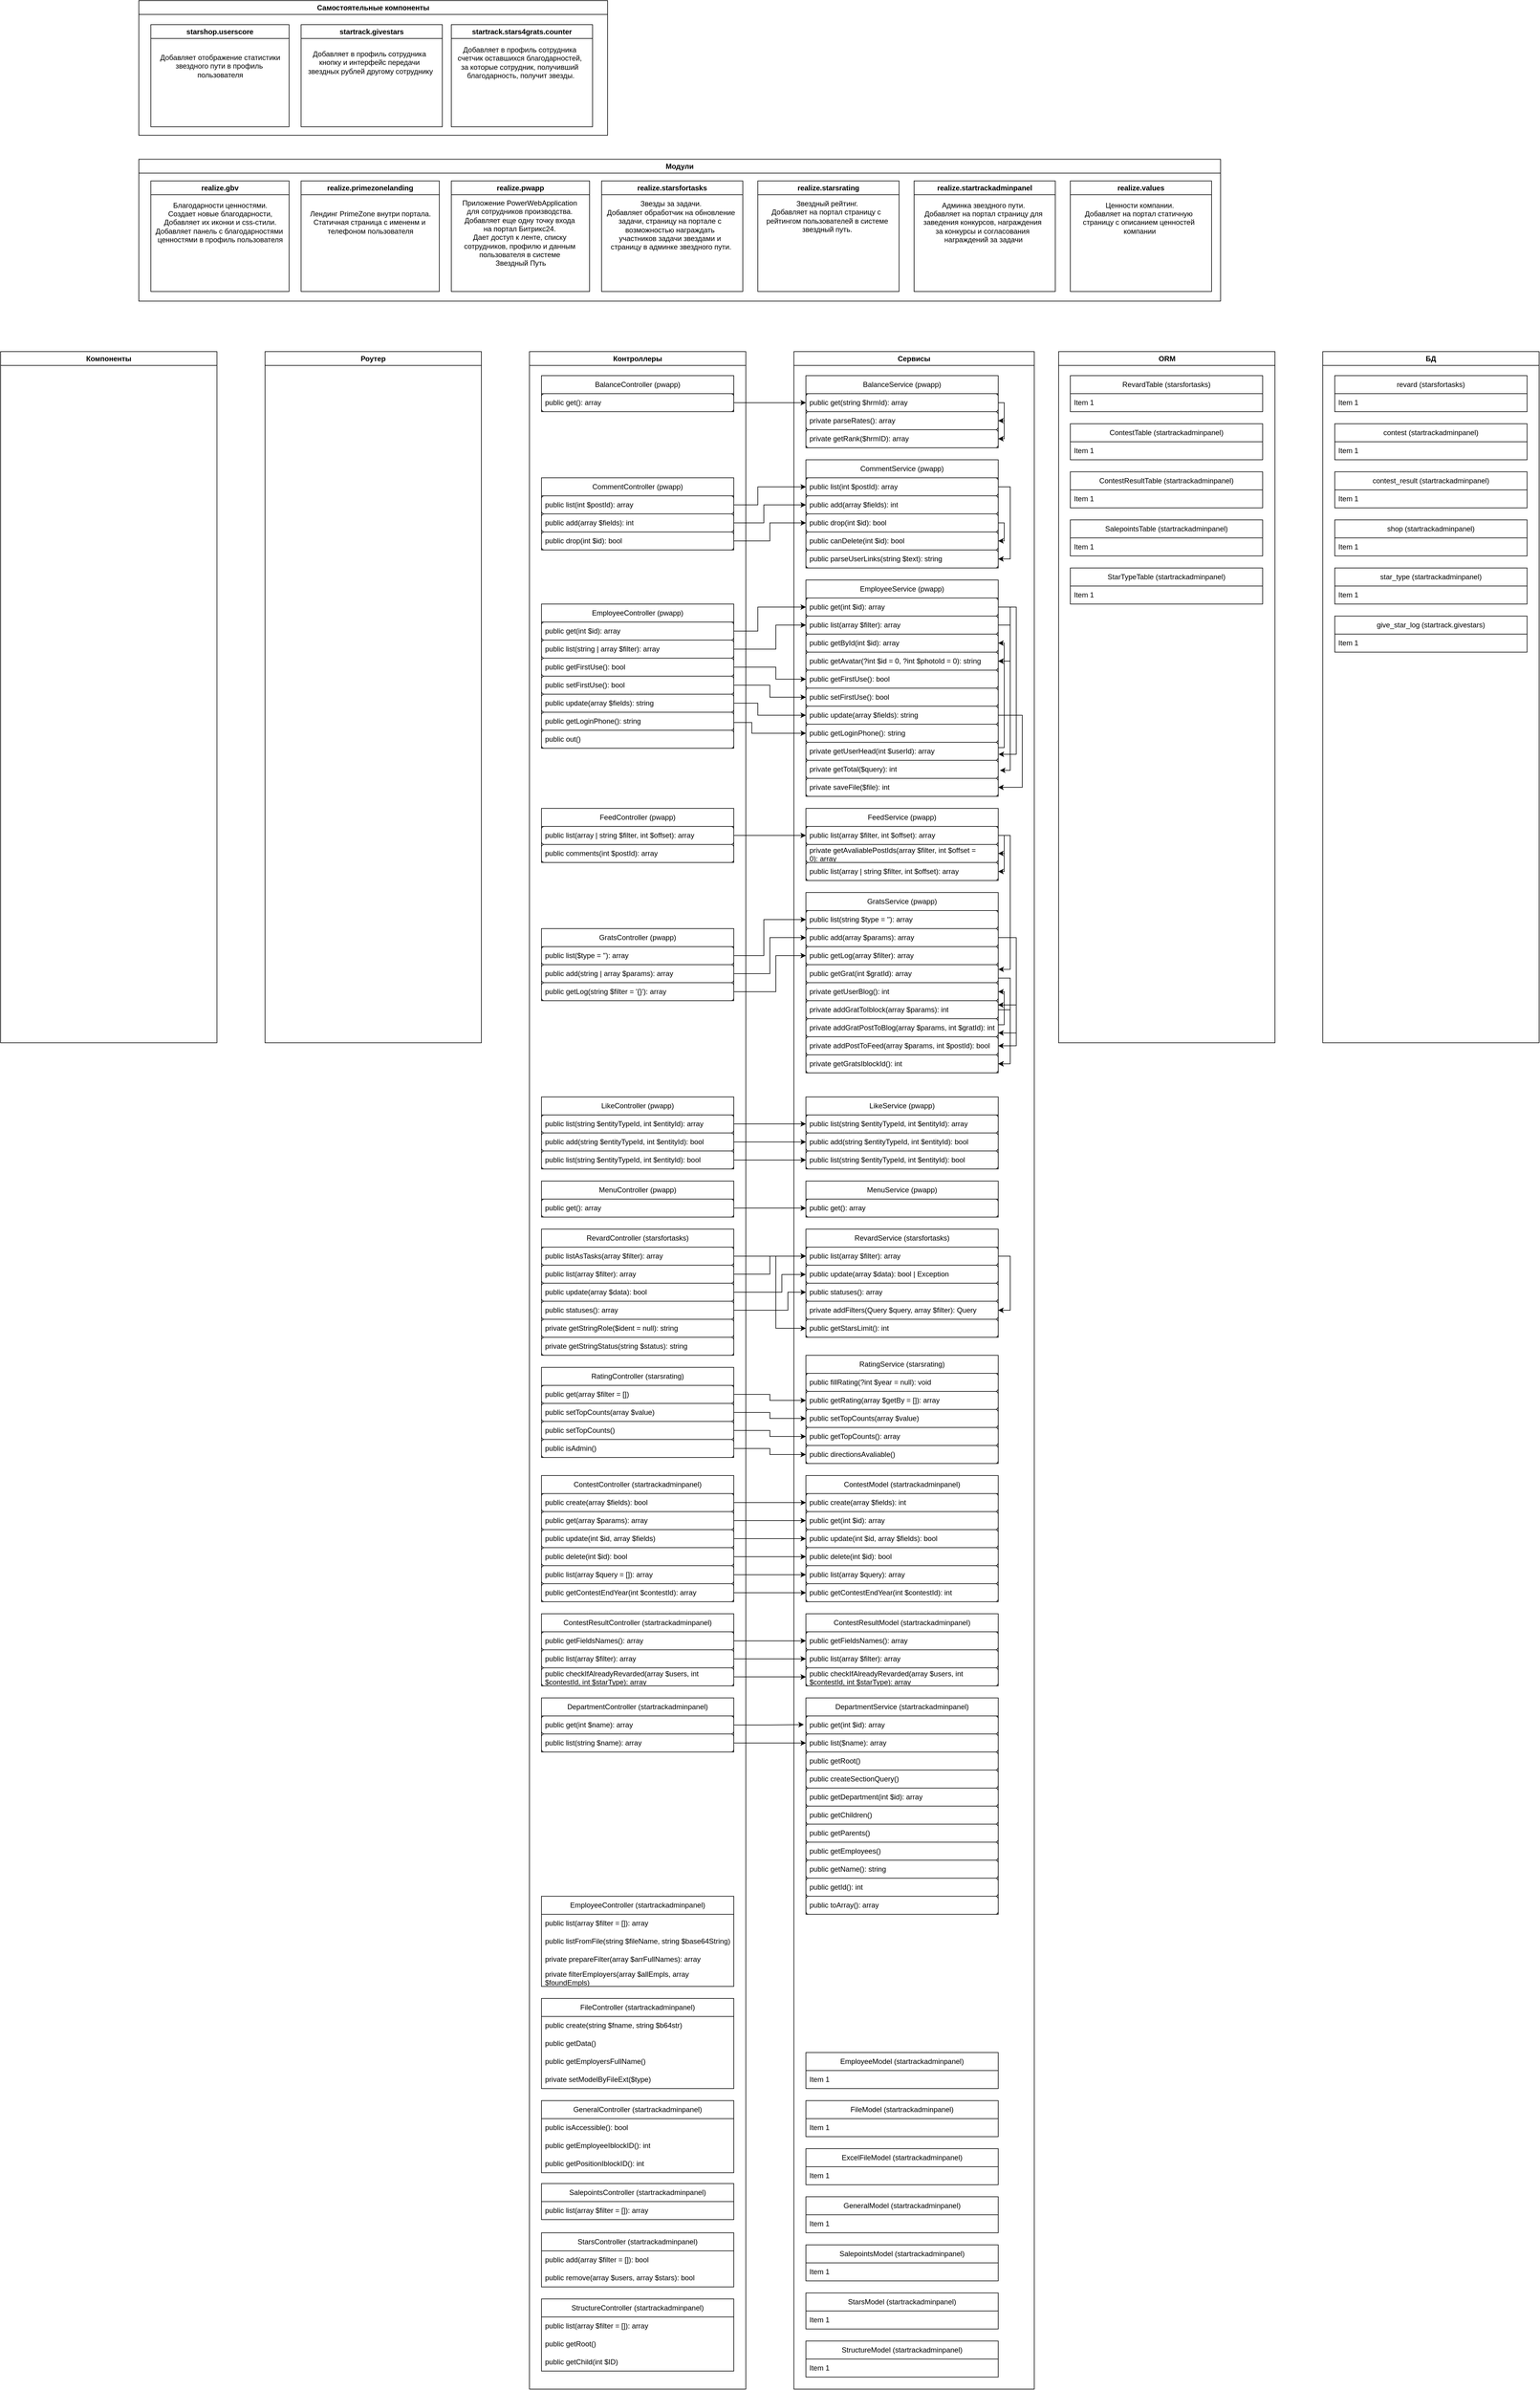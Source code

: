 <mxfile version="26.2.2">
  <diagram name="Страница — 1" id="7YhYr_va-TCdTjCw_P9J">
    <mxGraphModel dx="2870" dy="1845" grid="1" gridSize="10" guides="1" tooltips="1" connect="1" arrows="1" fold="1" page="1" pageScale="1" pageWidth="827" pageHeight="1169" math="0" shadow="0">
      <root>
        <mxCell id="0" />
        <mxCell id="1" parent="0" />
        <mxCell id="W7qoIp80rK4BXS5TUZ5P-1" value="Роутер" style="swimlane;whiteSpace=wrap;html=1;" parent="1" vertex="1">
          <mxGeometry x="-440" width="360" height="1150" as="geometry" />
        </mxCell>
        <mxCell id="W7qoIp80rK4BXS5TUZ5P-2" value="Контроллеры" style="swimlane;whiteSpace=wrap;html=1;" parent="1" vertex="1">
          <mxGeometry width="360" height="3390" as="geometry" />
        </mxCell>
        <mxCell id="W7qoIp80rK4BXS5TUZ5P-6" value="BalanceController (pwapp)" style="swimlane;fontStyle=0;childLayout=stackLayout;horizontal=1;startSize=30;horizontalStack=0;resizeParent=1;resizeParentMax=0;resizeLast=0;collapsible=1;marginBottom=0;whiteSpace=wrap;html=1;" parent="W7qoIp80rK4BXS5TUZ5P-2" vertex="1">
          <mxGeometry x="20" y="40" width="320" height="60" as="geometry" />
        </mxCell>
        <mxCell id="W7qoIp80rK4BXS5TUZ5P-7" value="public get(): array" style="text;strokeColor=default;fillColor=none;align=left;verticalAlign=middle;spacingLeft=4;spacingRight=4;overflow=hidden;points=[[0,0.5],[1,0.5]];portConstraint=eastwest;rotatable=0;whiteSpace=wrap;html=1;rounded=1;" parent="W7qoIp80rK4BXS5TUZ5P-6" vertex="1">
          <mxGeometry y="30" width="320" height="30" as="geometry" />
        </mxCell>
        <mxCell id="W7qoIp80rK4BXS5TUZ5P-11" value="CommentController (pwapp)" style="swimlane;fontStyle=0;childLayout=stackLayout;horizontal=1;startSize=30;horizontalStack=0;resizeParent=1;resizeParentMax=0;resizeLast=0;collapsible=1;marginBottom=0;whiteSpace=wrap;html=1;" parent="W7qoIp80rK4BXS5TUZ5P-2" vertex="1">
          <mxGeometry x="20" y="210" width="320" height="120" as="geometry" />
        </mxCell>
        <mxCell id="W7qoIp80rK4BXS5TUZ5P-164" value="public list(int $postId): array" style="text;strokeColor=default;fillColor=none;align=left;verticalAlign=middle;spacingLeft=4;spacingRight=4;overflow=hidden;points=[[0,0.5],[1,0.5]];portConstraint=eastwest;rotatable=0;whiteSpace=wrap;html=1;rounded=1;" parent="W7qoIp80rK4BXS5TUZ5P-11" vertex="1">
          <mxGeometry y="30" width="320" height="30" as="geometry" />
        </mxCell>
        <mxCell id="W7qoIp80rK4BXS5TUZ5P-165" value="public add(array $fields): int" style="text;strokeColor=default;fillColor=none;align=left;verticalAlign=middle;spacingLeft=4;spacingRight=4;overflow=hidden;points=[[0,0.5],[1,0.5]];portConstraint=eastwest;rotatable=0;whiteSpace=wrap;html=1;rounded=1;" parent="W7qoIp80rK4BXS5TUZ5P-11" vertex="1">
          <mxGeometry y="60" width="320" height="30" as="geometry" />
        </mxCell>
        <mxCell id="W7qoIp80rK4BXS5TUZ5P-12" value="public drop(int $id): bool" style="text;strokeColor=default;fillColor=none;align=left;verticalAlign=middle;spacingLeft=4;spacingRight=4;overflow=hidden;points=[[0,0.5],[1,0.5]];portConstraint=eastwest;rotatable=0;whiteSpace=wrap;html=1;rounded=1;" parent="W7qoIp80rK4BXS5TUZ5P-11" vertex="1">
          <mxGeometry y="90" width="320" height="30" as="geometry" />
        </mxCell>
        <mxCell id="W7qoIp80rK4BXS5TUZ5P-63" value="EmployeeController (startrackadminpanel)" style="swimlane;fontStyle=0;childLayout=stackLayout;horizontal=1;startSize=30;horizontalStack=0;resizeParent=1;resizeParentMax=0;resizeLast=0;collapsible=1;marginBottom=0;whiteSpace=wrap;html=1;" parent="W7qoIp80rK4BXS5TUZ5P-2" vertex="1">
          <mxGeometry x="20" y="2570" width="320" height="150" as="geometry" />
        </mxCell>
        <mxCell id="dHAQn9XlCyXdEDSMRAJb-65" value="public list(array $filter = []&lt;span style=&quot;color: light-dark(rgb(0, 0, 0), rgb(255, 255, 255)); background-color: transparent;&quot;&gt;):&lt;/span&gt;&lt;span style=&quot;color: light-dark(rgb(0, 0, 0), rgb(255, 255, 255)); background-color: transparent;&quot;&gt;&amp;nbsp;array&lt;/span&gt;" style="text;strokeColor=none;fillColor=none;align=left;verticalAlign=middle;spacingLeft=4;spacingRight=4;overflow=hidden;points=[[0,0.5],[1,0.5]];portConstraint=eastwest;rotatable=0;whiteSpace=wrap;html=1;" parent="W7qoIp80rK4BXS5TUZ5P-63" vertex="1">
          <mxGeometry y="30" width="320" height="30" as="geometry" />
        </mxCell>
        <mxCell id="dHAQn9XlCyXdEDSMRAJb-67" value="public listFromFile(string $fileName, string $base64String&lt;span style=&quot;color: light-dark(rgb(0, 0, 0), rgb(255, 255, 255)); background-color: transparent;&quot;&gt;)&lt;/span&gt;" style="text;strokeColor=none;fillColor=none;align=left;verticalAlign=middle;spacingLeft=4;spacingRight=4;overflow=hidden;points=[[0,0.5],[1,0.5]];portConstraint=eastwest;rotatable=0;whiteSpace=wrap;html=1;" parent="W7qoIp80rK4BXS5TUZ5P-63" vertex="1">
          <mxGeometry y="60" width="320" height="30" as="geometry" />
        </mxCell>
        <mxCell id="dHAQn9XlCyXdEDSMRAJb-69" value="private prepareFilter(array $arrFullNames&lt;span style=&quot;color: light-dark(rgb(0, 0, 0), rgb(255, 255, 255)); background-color: transparent;&quot;&gt;): array&lt;/span&gt;" style="text;strokeColor=none;fillColor=none;align=left;verticalAlign=middle;spacingLeft=4;spacingRight=4;overflow=hidden;points=[[0,0.5],[1,0.5]];portConstraint=eastwest;rotatable=0;whiteSpace=wrap;html=1;" parent="W7qoIp80rK4BXS5TUZ5P-63" vertex="1">
          <mxGeometry y="90" width="320" height="30" as="geometry" />
        </mxCell>
        <mxCell id="dHAQn9XlCyXdEDSMRAJb-66" value="private filterEmployers(array $allEmpls, array $foundEmpls&lt;span style=&quot;color: light-dark(rgb(0, 0, 0), rgb(255, 255, 255)); background-color: transparent;&quot;&gt;)&lt;/span&gt;" style="text;strokeColor=none;fillColor=none;align=left;verticalAlign=middle;spacingLeft=4;spacingRight=4;overflow=hidden;points=[[0,0.5],[1,0.5]];portConstraint=eastwest;rotatable=0;whiteSpace=wrap;html=1;" parent="W7qoIp80rK4BXS5TUZ5P-63" vertex="1">
          <mxGeometry y="120" width="320" height="30" as="geometry" />
        </mxCell>
        <mxCell id="W7qoIp80rK4BXS5TUZ5P-18" value="EmployeeController (pwapp)" style="swimlane;fontStyle=0;childLayout=stackLayout;horizontal=1;startSize=30;horizontalStack=0;resizeParent=1;resizeParentMax=0;resizeLast=0;collapsible=1;marginBottom=0;whiteSpace=wrap;html=1;" parent="W7qoIp80rK4BXS5TUZ5P-2" vertex="1">
          <mxGeometry x="20" y="420" width="320" height="240" as="geometry" />
        </mxCell>
        <mxCell id="dHAQn9XlCyXdEDSMRAJb-1" value="public get(int $id): array" style="text;strokeColor=default;fillColor=none;align=left;verticalAlign=middle;spacingLeft=4;spacingRight=4;overflow=hidden;points=[[0,0.5],[1,0.5]];portConstraint=eastwest;rotatable=0;whiteSpace=wrap;html=1;rounded=1;" parent="W7qoIp80rK4BXS5TUZ5P-18" vertex="1">
          <mxGeometry y="30" width="320" height="30" as="geometry" />
        </mxCell>
        <mxCell id="dHAQn9XlCyXdEDSMRAJb-2" value="public list(string | array $filter): array" style="text;strokeColor=default;fillColor=none;align=left;verticalAlign=middle;spacingLeft=4;spacingRight=4;overflow=hidden;points=[[0,0.5],[1,0.5]];portConstraint=eastwest;rotatable=0;whiteSpace=wrap;html=1;rounded=1;" parent="W7qoIp80rK4BXS5TUZ5P-18" vertex="1">
          <mxGeometry y="60" width="320" height="30" as="geometry" />
        </mxCell>
        <mxCell id="dHAQn9XlCyXdEDSMRAJb-3" value="public getFirstUse(&lt;span style=&quot;background-color: transparent; color: light-dark(rgb(0, 0, 0), rgb(255, 255, 255));&quot;&gt;): bool&lt;/span&gt;" style="text;strokeColor=default;fillColor=none;align=left;verticalAlign=middle;spacingLeft=4;spacingRight=4;overflow=hidden;points=[[0,0.5],[1,0.5]];portConstraint=eastwest;rotatable=0;whiteSpace=wrap;html=1;rounded=1;" parent="W7qoIp80rK4BXS5TUZ5P-18" vertex="1">
          <mxGeometry y="90" width="320" height="30" as="geometry" />
        </mxCell>
        <mxCell id="dHAQn9XlCyXdEDSMRAJb-4" value="public setFirstUse(&lt;span style=&quot;background-color: transparent; color: light-dark(rgb(0, 0, 0), rgb(255, 255, 255));&quot;&gt;):&lt;/span&gt;&lt;span style=&quot;background-color: transparent; color: light-dark(rgb(0, 0, 0), rgb(255, 255, 255));&quot;&gt;&amp;nbsp;bool&lt;/span&gt;" style="text;strokeColor=default;fillColor=none;align=left;verticalAlign=middle;spacingLeft=4;spacingRight=4;overflow=hidden;points=[[0,0.5],[1,0.5]];portConstraint=eastwest;rotatable=0;whiteSpace=wrap;html=1;rounded=1;" parent="W7qoIp80rK4BXS5TUZ5P-18" vertex="1">
          <mxGeometry y="120" width="320" height="30" as="geometry" />
        </mxCell>
        <mxCell id="dHAQn9XlCyXdEDSMRAJb-5" value="public update(array $fields&lt;span style=&quot;background-color: transparent; color: light-dark(rgb(0, 0, 0), rgb(255, 255, 255));&quot;&gt;):&lt;/span&gt;&lt;span style=&quot;background-color: transparent; color: light-dark(rgb(0, 0, 0), rgb(255, 255, 255));&quot;&gt;&amp;nbsp;string&lt;/span&gt;" style="text;strokeColor=default;fillColor=none;align=left;verticalAlign=middle;spacingLeft=4;spacingRight=4;overflow=hidden;points=[[0,0.5],[1,0.5]];portConstraint=eastwest;rotatable=0;whiteSpace=wrap;html=1;rounded=1;" parent="W7qoIp80rK4BXS5TUZ5P-18" vertex="1">
          <mxGeometry y="150" width="320" height="30" as="geometry" />
        </mxCell>
        <mxCell id="dHAQn9XlCyXdEDSMRAJb-6" value="public getLoginPhone(&lt;span style=&quot;background-color: transparent; color: light-dark(rgb(0, 0, 0), rgb(255, 255, 255));&quot;&gt;):&lt;/span&gt;&lt;span style=&quot;background-color: transparent; color: light-dark(rgb(0, 0, 0), rgb(255, 255, 255));&quot;&gt;&amp;nbsp;string&lt;/span&gt;" style="text;strokeColor=default;fillColor=none;align=left;verticalAlign=middle;spacingLeft=4;spacingRight=4;overflow=hidden;points=[[0,0.5],[1,0.5]];portConstraint=eastwest;rotatable=0;whiteSpace=wrap;html=1;rounded=1;" parent="W7qoIp80rK4BXS5TUZ5P-18" vertex="1">
          <mxGeometry y="180" width="320" height="30" as="geometry" />
        </mxCell>
        <mxCell id="W7qoIp80rK4BXS5TUZ5P-166" value="public out(&lt;span style=&quot;background-color: transparent; color: light-dark(rgb(0, 0, 0), rgb(255, 255, 255));&quot;&gt;)&lt;/span&gt;" style="text;strokeColor=default;fillColor=none;align=left;verticalAlign=middle;spacingLeft=4;spacingRight=4;overflow=hidden;points=[[0,0.5],[1,0.5]];portConstraint=eastwest;rotatable=0;whiteSpace=wrap;html=1;rounded=1;" parent="W7qoIp80rK4BXS5TUZ5P-18" vertex="1">
          <mxGeometry y="210" width="320" height="30" as="geometry" />
        </mxCell>
        <mxCell id="W7qoIp80rK4BXS5TUZ5P-20" value="FeedController (pwapp)" style="swimlane;fontStyle=0;childLayout=stackLayout;horizontal=1;startSize=30;horizontalStack=0;resizeParent=1;resizeParentMax=0;resizeLast=0;collapsible=1;marginBottom=0;whiteSpace=wrap;html=1;" parent="W7qoIp80rK4BXS5TUZ5P-2" vertex="1">
          <mxGeometry x="20" y="760" width="320" height="90" as="geometry" />
        </mxCell>
        <mxCell id="dHAQn9XlCyXdEDSMRAJb-53" value="public list(array | string $filter, int $offset&lt;span style=&quot;background-color: transparent; color: light-dark(rgb(0, 0, 0), rgb(255, 255, 255));&quot;&gt;):&lt;/span&gt;&lt;span style=&quot;background-color: transparent; color: light-dark(rgb(0, 0, 0), rgb(255, 255, 255));&quot;&gt;&amp;nbsp;array&lt;/span&gt;" style="text;strokeColor=default;fillColor=none;align=left;verticalAlign=middle;spacingLeft=4;spacingRight=4;overflow=hidden;points=[[0,0.5],[1,0.5]];portConstraint=eastwest;rotatable=0;whiteSpace=wrap;html=1;rounded=1;" parent="W7qoIp80rK4BXS5TUZ5P-20" vertex="1">
          <mxGeometry y="30" width="320" height="30" as="geometry" />
        </mxCell>
        <mxCell id="dHAQn9XlCyXdEDSMRAJb-52" value="public comments(int $postId&lt;span style=&quot;background-color: transparent; color: light-dark(rgb(0, 0, 0), rgb(255, 255, 255));&quot;&gt;):&lt;/span&gt;&lt;span style=&quot;background-color: transparent; color: light-dark(rgb(0, 0, 0), rgb(255, 255, 255));&quot;&gt;&amp;nbsp;array&lt;/span&gt;" style="text;strokeColor=default;fillColor=none;align=left;verticalAlign=middle;spacingLeft=4;spacingRight=4;overflow=hidden;points=[[0,0.5],[1,0.5]];portConstraint=eastwest;rotatable=0;whiteSpace=wrap;html=1;rounded=1;" parent="W7qoIp80rK4BXS5TUZ5P-20" vertex="1">
          <mxGeometry y="60" width="320" height="30" as="geometry" />
        </mxCell>
        <mxCell id="W7qoIp80rK4BXS5TUZ5P-22" value="GratsController (pwapp)" style="swimlane;fontStyle=0;childLayout=stackLayout;horizontal=1;startSize=30;horizontalStack=0;resizeParent=1;resizeParentMax=0;resizeLast=0;collapsible=1;marginBottom=0;whiteSpace=wrap;html=1;" parent="W7qoIp80rK4BXS5TUZ5P-2" vertex="1">
          <mxGeometry x="20" y="960" width="320" height="120" as="geometry" />
        </mxCell>
        <mxCell id="dHAQn9XlCyXdEDSMRAJb-56" value="public list($type = &#39;&#39;&lt;span style=&quot;background-color: transparent; color: light-dark(rgb(0, 0, 0), rgb(255, 255, 255));&quot;&gt;):&lt;/span&gt;&lt;span style=&quot;background-color: transparent; color: light-dark(rgb(0, 0, 0), rgb(255, 255, 255));&quot;&gt;&amp;nbsp;array&lt;/span&gt;" style="text;strokeColor=default;fillColor=none;align=left;verticalAlign=middle;spacingLeft=4;spacingRight=4;overflow=hidden;points=[[0,0.5],[1,0.5]];portConstraint=eastwest;rotatable=0;whiteSpace=wrap;html=1;rounded=1;" parent="W7qoIp80rK4BXS5TUZ5P-22" vertex="1">
          <mxGeometry y="30" width="320" height="30" as="geometry" />
        </mxCell>
        <mxCell id="dHAQn9XlCyXdEDSMRAJb-57" value="public add(string | array $params&lt;span style=&quot;background-color: transparent; color: light-dark(rgb(0, 0, 0), rgb(255, 255, 255));&quot;&gt;):&lt;/span&gt;&lt;span style=&quot;background-color: transparent; color: light-dark(rgb(0, 0, 0), rgb(255, 255, 255));&quot;&gt;&amp;nbsp;array&lt;/span&gt;" style="text;strokeColor=default;fillColor=none;align=left;verticalAlign=middle;spacingLeft=4;spacingRight=4;overflow=hidden;points=[[0,0.5],[1,0.5]];portConstraint=eastwest;rotatable=0;whiteSpace=wrap;html=1;rounded=1;" parent="W7qoIp80rK4BXS5TUZ5P-22" vertex="1">
          <mxGeometry y="60" width="320" height="30" as="geometry" />
        </mxCell>
        <mxCell id="dHAQn9XlCyXdEDSMRAJb-58" value="public getLog(string $filter = &#39;{}&#39;&lt;span style=&quot;background-color: transparent; color: light-dark(rgb(0, 0, 0), rgb(255, 255, 255));&quot;&gt;):&lt;/span&gt;&lt;span style=&quot;background-color: transparent; color: light-dark(rgb(0, 0, 0), rgb(255, 255, 255));&quot;&gt;&amp;nbsp;array&lt;/span&gt;" style="text;strokeColor=default;fillColor=none;align=left;verticalAlign=middle;spacingLeft=4;spacingRight=4;overflow=hidden;points=[[0,0.5],[1,0.5]];portConstraint=eastwest;rotatable=0;whiteSpace=wrap;html=1;rounded=1;" parent="W7qoIp80rK4BXS5TUZ5P-22" vertex="1">
          <mxGeometry y="90" width="320" height="30" as="geometry" />
        </mxCell>
        <mxCell id="W7qoIp80rK4BXS5TUZ5P-24" value="LikeController (pwapp)" style="swimlane;fontStyle=0;childLayout=stackLayout;horizontal=1;startSize=30;horizontalStack=0;resizeParent=1;resizeParentMax=0;resizeLast=0;collapsible=1;marginBottom=0;whiteSpace=wrap;html=1;" parent="W7qoIp80rK4BXS5TUZ5P-2" vertex="1">
          <mxGeometry x="20" y="1240" width="320" height="120" as="geometry" />
        </mxCell>
        <mxCell id="dHAQn9XlCyXdEDSMRAJb-59" value="public list(string $entityTypeId, int $entityId&lt;span style=&quot;background-color: transparent; color: light-dark(rgb(0, 0, 0), rgb(255, 255, 255));&quot;&gt;):&lt;/span&gt;&lt;span style=&quot;background-color: transparent; color: light-dark(rgb(0, 0, 0), rgb(255, 255, 255));&quot;&gt;&amp;nbsp;array&lt;/span&gt;" style="text;strokeColor=default;fillColor=none;align=left;verticalAlign=middle;spacingLeft=4;spacingRight=4;overflow=hidden;points=[[0,0.5],[1,0.5]];portConstraint=eastwest;rotatable=0;whiteSpace=wrap;html=1;rounded=1;" parent="W7qoIp80rK4BXS5TUZ5P-24" vertex="1">
          <mxGeometry y="30" width="320" height="30" as="geometry" />
        </mxCell>
        <mxCell id="dHAQn9XlCyXdEDSMRAJb-63" value="public add(string $entityTypeId, int $entityId&lt;span style=&quot;background-color: transparent; color: light-dark(rgb(0, 0, 0), rgb(255, 255, 255));&quot;&gt;):&lt;/span&gt;&lt;span style=&quot;background-color: transparent; color: light-dark(rgb(0, 0, 0), rgb(255, 255, 255));&quot;&gt;&amp;nbsp;bool&lt;/span&gt;" style="text;strokeColor=default;fillColor=none;align=left;verticalAlign=middle;spacingLeft=4;spacingRight=4;overflow=hidden;points=[[0,0.5],[1,0.5]];portConstraint=eastwest;rotatable=0;whiteSpace=wrap;html=1;rounded=1;" parent="W7qoIp80rK4BXS5TUZ5P-24" vertex="1">
          <mxGeometry y="60" width="320" height="30" as="geometry" />
        </mxCell>
        <mxCell id="dHAQn9XlCyXdEDSMRAJb-60" value="public list(string $entityTypeId, int $entityId&lt;span style=&quot;background-color: transparent; color: light-dark(rgb(0, 0, 0), rgb(255, 255, 255));&quot;&gt;):&lt;/span&gt;&lt;span style=&quot;background-color: transparent; color: light-dark(rgb(0, 0, 0), rgb(255, 255, 255));&quot;&gt;&amp;nbsp;bool&lt;/span&gt;" style="text;strokeColor=default;fillColor=none;align=left;verticalAlign=middle;spacingLeft=4;spacingRight=4;overflow=hidden;points=[[0,0.5],[1,0.5]];portConstraint=eastwest;rotatable=0;whiteSpace=wrap;html=1;rounded=1;" parent="W7qoIp80rK4BXS5TUZ5P-24" vertex="1">
          <mxGeometry y="90" width="320" height="30" as="geometry" />
        </mxCell>
        <mxCell id="W7qoIp80rK4BXS5TUZ5P-26" value="MenuController (pwapp)" style="swimlane;fontStyle=0;childLayout=stackLayout;horizontal=1;startSize=30;horizontalStack=0;resizeParent=1;resizeParentMax=0;resizeLast=0;collapsible=1;marginBottom=0;whiteSpace=wrap;html=1;" parent="W7qoIp80rK4BXS5TUZ5P-2" vertex="1">
          <mxGeometry x="20" y="1380" width="320" height="60" as="geometry" />
        </mxCell>
        <mxCell id="W7qoIp80rK4BXS5TUZ5P-27" value="public get(&lt;span style=&quot;color: light-dark(rgb(0, 0, 0), rgb(255, 255, 255)); background-color: transparent;&quot;&gt;):&lt;/span&gt;&lt;span style=&quot;color: light-dark(rgb(0, 0, 0), rgb(255, 255, 255)); background-color: transparent;&quot;&gt;&amp;nbsp;array&lt;/span&gt;" style="text;strokeColor=default;fillColor=none;align=left;verticalAlign=middle;spacingLeft=4;spacingRight=4;overflow=hidden;points=[[0,0.5],[1,0.5]];portConstraint=eastwest;rotatable=0;whiteSpace=wrap;html=1;rounded=1;" parent="W7qoIp80rK4BXS5TUZ5P-26" vertex="1">
          <mxGeometry y="30" width="320" height="30" as="geometry" />
        </mxCell>
        <mxCell id="W7qoIp80rK4BXS5TUZ5P-43" value="RevardController (starsfortasks)" style="swimlane;fontStyle=0;childLayout=stackLayout;horizontal=1;startSize=30;horizontalStack=0;resizeParent=1;resizeParentMax=0;resizeLast=0;collapsible=1;marginBottom=0;whiteSpace=wrap;html=1;" parent="W7qoIp80rK4BXS5TUZ5P-2" vertex="1">
          <mxGeometry x="20" y="1460" width="320" height="210" as="geometry" />
        </mxCell>
        <mxCell id="dHAQn9XlCyXdEDSMRAJb-70" value="public listAsTasks(array $filter&lt;span style=&quot;color: light-dark(rgb(0, 0, 0), rgb(255, 255, 255)); background-color: transparent;&quot;&gt;):&lt;/span&gt;&lt;span style=&quot;color: light-dark(rgb(0, 0, 0), rgb(255, 255, 255)); background-color: transparent;&quot;&gt;&amp;nbsp;array&lt;/span&gt;" style="text;strokeColor=default;fillColor=none;align=left;verticalAlign=middle;spacingLeft=4;spacingRight=4;overflow=hidden;points=[[0,0.5],[1,0.5]];portConstraint=eastwest;rotatable=0;whiteSpace=wrap;html=1;rounded=1;" parent="W7qoIp80rK4BXS5TUZ5P-43" vertex="1">
          <mxGeometry y="30" width="320" height="30" as="geometry" />
        </mxCell>
        <mxCell id="dHAQn9XlCyXdEDSMRAJb-72" value="public list(array $filter&lt;span style=&quot;color: light-dark(rgb(0, 0, 0), rgb(255, 255, 255)); background-color: transparent;&quot;&gt;):&lt;/span&gt;&lt;span style=&quot;color: light-dark(rgb(0, 0, 0), rgb(255, 255, 255)); background-color: transparent;&quot;&gt;&amp;nbsp;array&lt;/span&gt;" style="text;strokeColor=default;fillColor=none;align=left;verticalAlign=middle;spacingLeft=4;spacingRight=4;overflow=hidden;points=[[0,0.5],[1,0.5]];portConstraint=eastwest;rotatable=0;whiteSpace=wrap;html=1;rounded=1;" parent="W7qoIp80rK4BXS5TUZ5P-43" vertex="1">
          <mxGeometry y="60" width="320" height="30" as="geometry" />
        </mxCell>
        <mxCell id="dHAQn9XlCyXdEDSMRAJb-73" value="public update(array $data&lt;span style=&quot;color: light-dark(rgb(0, 0, 0), rgb(255, 255, 255)); background-color: transparent;&quot;&gt;):&lt;/span&gt;&lt;span style=&quot;color: light-dark(rgb(0, 0, 0), rgb(255, 255, 255)); background-color: transparent;&quot;&gt;&amp;nbsp;bool&lt;/span&gt;" style="text;strokeColor=default;fillColor=none;align=left;verticalAlign=middle;spacingLeft=4;spacingRight=4;overflow=hidden;points=[[0,0.5],[1,0.5]];portConstraint=eastwest;rotatable=0;whiteSpace=wrap;html=1;rounded=1;" parent="W7qoIp80rK4BXS5TUZ5P-43" vertex="1">
          <mxGeometry y="90" width="320" height="30" as="geometry" />
        </mxCell>
        <mxCell id="dHAQn9XlCyXdEDSMRAJb-74" value="public statuses(&lt;span style=&quot;color: light-dark(rgb(0, 0, 0), rgb(255, 255, 255)); background-color: transparent;&quot;&gt;):&lt;/span&gt;&lt;span style=&quot;color: light-dark(rgb(0, 0, 0), rgb(255, 255, 255)); background-color: transparent;&quot;&gt;&amp;nbsp;array&lt;/span&gt;" style="text;strokeColor=default;fillColor=none;align=left;verticalAlign=middle;spacingLeft=4;spacingRight=4;overflow=hidden;points=[[0,0.5],[1,0.5]];portConstraint=eastwest;rotatable=0;whiteSpace=wrap;html=1;rounded=1;" parent="W7qoIp80rK4BXS5TUZ5P-43" vertex="1">
          <mxGeometry y="120" width="320" height="30" as="geometry" />
        </mxCell>
        <mxCell id="dHAQn9XlCyXdEDSMRAJb-71" value="private getStringRole($ident = null&lt;span style=&quot;color: light-dark(rgb(0, 0, 0), rgb(255, 255, 255)); background-color: transparent;&quot;&gt;):&lt;/span&gt;&lt;span style=&quot;color: light-dark(rgb(0, 0, 0), rgb(255, 255, 255)); background-color: transparent;&quot;&gt;&amp;nbsp;string&lt;/span&gt;" style="text;strokeColor=default;fillColor=none;align=left;verticalAlign=middle;spacingLeft=4;spacingRight=4;overflow=hidden;points=[[0,0.5],[1,0.5]];portConstraint=eastwest;rotatable=0;whiteSpace=wrap;html=1;rounded=1;" parent="W7qoIp80rK4BXS5TUZ5P-43" vertex="1">
          <mxGeometry y="150" width="320" height="30" as="geometry" />
        </mxCell>
        <mxCell id="dHAQn9XlCyXdEDSMRAJb-75" value="private getStringStatus(string $status&lt;span style=&quot;color: light-dark(rgb(0, 0, 0), rgb(255, 255, 255)); background-color: transparent;&quot;&gt;):&lt;/span&gt;&lt;span style=&quot;color: light-dark(rgb(0, 0, 0), rgb(255, 255, 255)); background-color: transparent;&quot;&gt;&amp;nbsp;string&lt;/span&gt;" style="text;strokeColor=default;fillColor=none;align=left;verticalAlign=middle;spacingLeft=4;spacingRight=4;overflow=hidden;points=[[0,0.5],[1,0.5]];portConstraint=eastwest;rotatable=0;whiteSpace=wrap;html=1;rounded=1;" parent="W7qoIp80rK4BXS5TUZ5P-43" vertex="1">
          <mxGeometry y="180" width="320" height="30" as="geometry" />
        </mxCell>
        <mxCell id="W7qoIp80rK4BXS5TUZ5P-45" value="RatingController (starsrating)" style="swimlane;fontStyle=0;childLayout=stackLayout;horizontal=1;startSize=30;horizontalStack=0;resizeParent=1;resizeParentMax=0;resizeLast=0;collapsible=1;marginBottom=0;whiteSpace=wrap;html=1;" parent="W7qoIp80rK4BXS5TUZ5P-2" vertex="1">
          <mxGeometry x="20" y="1690" width="320" height="150" as="geometry" />
        </mxCell>
        <mxCell id="dHAQn9XlCyXdEDSMRAJb-76" value="public get(array $filter = []&lt;span style=&quot;color: light-dark(rgb(0, 0, 0), rgb(255, 255, 255)); background-color: transparent;&quot;&gt;)&lt;/span&gt;" style="text;strokeColor=default;fillColor=none;align=left;verticalAlign=middle;spacingLeft=4;spacingRight=4;overflow=hidden;points=[[0,0.5],[1,0.5]];portConstraint=eastwest;rotatable=0;whiteSpace=wrap;html=1;rounded=1;" parent="W7qoIp80rK4BXS5TUZ5P-45" vertex="1">
          <mxGeometry y="30" width="320" height="30" as="geometry" />
        </mxCell>
        <mxCell id="dHAQn9XlCyXdEDSMRAJb-78" value="public setTopCounts(array $value&lt;span style=&quot;color: light-dark(rgb(0, 0, 0), rgb(255, 255, 255)); background-color: transparent;&quot;&gt;)&lt;/span&gt;" style="text;strokeColor=default;fillColor=none;align=left;verticalAlign=middle;spacingLeft=4;spacingRight=4;overflow=hidden;points=[[0,0.5],[1,0.5]];portConstraint=eastwest;rotatable=0;whiteSpace=wrap;html=1;rounded=1;" parent="W7qoIp80rK4BXS5TUZ5P-45" vertex="1">
          <mxGeometry y="60" width="320" height="30" as="geometry" />
        </mxCell>
        <mxCell id="dHAQn9XlCyXdEDSMRAJb-79" value="public setTopCounts(&lt;span style=&quot;color: light-dark(rgb(0, 0, 0), rgb(255, 255, 255)); background-color: transparent;&quot;&gt;)&lt;/span&gt;" style="text;strokeColor=default;fillColor=none;align=left;verticalAlign=middle;spacingLeft=4;spacingRight=4;overflow=hidden;points=[[0,0.5],[1,0.5]];portConstraint=eastwest;rotatable=0;whiteSpace=wrap;html=1;rounded=1;" parent="W7qoIp80rK4BXS5TUZ5P-45" vertex="1">
          <mxGeometry y="90" width="320" height="30" as="geometry" />
        </mxCell>
        <mxCell id="dHAQn9XlCyXdEDSMRAJb-77" value="public isAdmin(&lt;span style=&quot;color: light-dark(rgb(0, 0, 0), rgb(255, 255, 255)); background-color: transparent;&quot;&gt;)&lt;/span&gt;" style="text;strokeColor=default;fillColor=none;align=left;verticalAlign=middle;spacingLeft=4;spacingRight=4;overflow=hidden;points=[[0,0.5],[1,0.5]];portConstraint=eastwest;rotatable=0;whiteSpace=wrap;html=1;rounded=1;" parent="W7qoIp80rK4BXS5TUZ5P-45" vertex="1">
          <mxGeometry y="120" width="320" height="30" as="geometry" />
        </mxCell>
        <mxCell id="W7qoIp80rK4BXS5TUZ5P-47" value="ContestController (startrackadminpanel)" style="swimlane;fontStyle=0;childLayout=stackLayout;horizontal=1;startSize=30;horizontalStack=0;resizeParent=1;resizeParentMax=0;resizeLast=0;collapsible=1;marginBottom=0;whiteSpace=wrap;html=1;" parent="W7qoIp80rK4BXS5TUZ5P-2" vertex="1">
          <mxGeometry x="20" y="1870" width="320" height="210" as="geometry" />
        </mxCell>
        <mxCell id="dHAQn9XlCyXdEDSMRAJb-80" value="public create(array $fields&lt;span style=&quot;color: light-dark(rgb(0, 0, 0), rgb(255, 255, 255)); background-color: transparent;&quot;&gt;): bool&lt;/span&gt;" style="text;strokeColor=default;fillColor=none;align=left;verticalAlign=middle;spacingLeft=4;spacingRight=4;overflow=hidden;points=[[0,0.5],[1,0.5]];portConstraint=eastwest;rotatable=0;whiteSpace=wrap;html=1;rounded=1;" parent="W7qoIp80rK4BXS5TUZ5P-47" vertex="1">
          <mxGeometry y="30" width="320" height="30" as="geometry" />
        </mxCell>
        <mxCell id="dHAQn9XlCyXdEDSMRAJb-81" value="public get(array $params&lt;span style=&quot;color: light-dark(rgb(0, 0, 0), rgb(255, 255, 255)); background-color: transparent;&quot;&gt;): array&lt;/span&gt;" style="text;strokeColor=default;fillColor=none;align=left;verticalAlign=middle;spacingLeft=4;spacingRight=4;overflow=hidden;points=[[0,0.5],[1,0.5]];portConstraint=eastwest;rotatable=0;whiteSpace=wrap;html=1;rounded=1;" parent="W7qoIp80rK4BXS5TUZ5P-47" vertex="1">
          <mxGeometry y="60" width="320" height="30" as="geometry" />
        </mxCell>
        <mxCell id="dHAQn9XlCyXdEDSMRAJb-83" value="public update(int $id, array $fields&lt;span style=&quot;color: light-dark(rgb(0, 0, 0), rgb(255, 255, 255)); background-color: transparent;&quot;&gt;)&lt;/span&gt;" style="text;strokeColor=default;fillColor=none;align=left;verticalAlign=middle;spacingLeft=4;spacingRight=4;overflow=hidden;points=[[0,0.5],[1,0.5]];portConstraint=eastwest;rotatable=0;whiteSpace=wrap;html=1;rounded=1;" parent="W7qoIp80rK4BXS5TUZ5P-47" vertex="1">
          <mxGeometry y="90" width="320" height="30" as="geometry" />
        </mxCell>
        <mxCell id="dHAQn9XlCyXdEDSMRAJb-82" value="public delete(int $id&lt;span style=&quot;color: light-dark(rgb(0, 0, 0), rgb(255, 255, 255)); background-color: transparent;&quot;&gt;): bool&lt;/span&gt;" style="text;strokeColor=default;fillColor=none;align=left;verticalAlign=middle;spacingLeft=4;spacingRight=4;overflow=hidden;points=[[0,0.5],[1,0.5]];portConstraint=eastwest;rotatable=0;whiteSpace=wrap;html=1;rounded=1;" parent="W7qoIp80rK4BXS5TUZ5P-47" vertex="1">
          <mxGeometry y="120" width="320" height="30" as="geometry" />
        </mxCell>
        <mxCell id="dHAQn9XlCyXdEDSMRAJb-84" value="public list(array $query = []&lt;span style=&quot;color: light-dark(rgb(0, 0, 0), rgb(255, 255, 255)); background-color: transparent;&quot;&gt;): array&lt;/span&gt;" style="text;strokeColor=default;fillColor=none;align=left;verticalAlign=middle;spacingLeft=4;spacingRight=4;overflow=hidden;points=[[0,0.5],[1,0.5]];portConstraint=eastwest;rotatable=0;whiteSpace=wrap;html=1;rounded=1;" parent="W7qoIp80rK4BXS5TUZ5P-47" vertex="1">
          <mxGeometry y="150" width="320" height="30" as="geometry" />
        </mxCell>
        <mxCell id="dHAQn9XlCyXdEDSMRAJb-85" value="public getContestEndYear(int $contestId&lt;span style=&quot;color: light-dark(rgb(0, 0, 0), rgb(255, 255, 255)); background-color: transparent;&quot;&gt;): array&lt;/span&gt;" style="text;strokeColor=default;fillColor=none;align=left;verticalAlign=middle;spacingLeft=4;spacingRight=4;overflow=hidden;points=[[0,0.5],[1,0.5]];portConstraint=eastwest;rotatable=0;whiteSpace=wrap;html=1;rounded=1;" parent="W7qoIp80rK4BXS5TUZ5P-47" vertex="1">
          <mxGeometry y="180" width="320" height="30" as="geometry" />
        </mxCell>
        <mxCell id="W7qoIp80rK4BXS5TUZ5P-49" value="ContestResultController (startrackadminpanel)" style="swimlane;fontStyle=0;childLayout=stackLayout;horizontal=1;startSize=30;horizontalStack=0;resizeParent=1;resizeParentMax=0;resizeLast=0;collapsible=1;marginBottom=0;whiteSpace=wrap;html=1;" parent="W7qoIp80rK4BXS5TUZ5P-2" vertex="1">
          <mxGeometry x="20" y="2100" width="320" height="120" as="geometry" />
        </mxCell>
        <mxCell id="dHAQn9XlCyXdEDSMRAJb-86" value="public getFieldsNames(&lt;span style=&quot;color: light-dark(rgb(0, 0, 0), rgb(255, 255, 255)); background-color: transparent;&quot;&gt;): array&lt;/span&gt;" style="text;strokeColor=default;fillColor=none;align=left;verticalAlign=middle;spacingLeft=4;spacingRight=4;overflow=hidden;points=[[0,0.5],[1,0.5]];portConstraint=eastwest;rotatable=0;whiteSpace=wrap;html=1;rounded=1;" parent="W7qoIp80rK4BXS5TUZ5P-49" vertex="1">
          <mxGeometry y="30" width="320" height="30" as="geometry" />
        </mxCell>
        <mxCell id="dHAQn9XlCyXdEDSMRAJb-87" value="public list(array $filter&lt;span style=&quot;color: light-dark(rgb(0, 0, 0), rgb(255, 255, 255)); background-color: transparent;&quot;&gt;): array&lt;/span&gt;" style="text;strokeColor=default;fillColor=none;align=left;verticalAlign=middle;spacingLeft=4;spacingRight=4;overflow=hidden;points=[[0,0.5],[1,0.5]];portConstraint=eastwest;rotatable=0;whiteSpace=wrap;html=1;rounded=1;" parent="W7qoIp80rK4BXS5TUZ5P-49" vertex="1">
          <mxGeometry y="60" width="320" height="30" as="geometry" />
        </mxCell>
        <mxCell id="dHAQn9XlCyXdEDSMRAJb-88" value="public checkIfAlreadyRevarded(array $users, int $contestId, int $starType&lt;span style=&quot;color: light-dark(rgb(0, 0, 0), rgb(255, 255, 255)); background-color: transparent;&quot;&gt;): array&lt;/span&gt;" style="text;strokeColor=default;fillColor=none;align=left;verticalAlign=middle;spacingLeft=4;spacingRight=4;overflow=hidden;points=[[0,0.5],[1,0.5]];portConstraint=eastwest;rotatable=0;whiteSpace=wrap;html=1;rounded=1;" parent="W7qoIp80rK4BXS5TUZ5P-49" vertex="1">
          <mxGeometry y="90" width="320" height="30" as="geometry" />
        </mxCell>
        <mxCell id="W7qoIp80rK4BXS5TUZ5P-51" value="DepartmentController (startrackadminpanel)" style="swimlane;fontStyle=0;childLayout=stackLayout;horizontal=1;startSize=30;horizontalStack=0;resizeParent=1;resizeParentMax=0;resizeLast=0;collapsible=1;marginBottom=0;whiteSpace=wrap;html=1;" parent="W7qoIp80rK4BXS5TUZ5P-2" vertex="1">
          <mxGeometry x="20" y="2240" width="320" height="90" as="geometry" />
        </mxCell>
        <mxCell id="DCocNuq0bciFuJOmQWh--4" value="public get(int $name&lt;span style=&quot;color: light-dark(rgb(0, 0, 0), rgb(255, 255, 255)); background-color: transparent;&quot;&gt;): array&lt;/span&gt;" style="text;strokeColor=default;fillColor=none;align=left;verticalAlign=middle;spacingLeft=4;spacingRight=4;overflow=hidden;points=[[0,0.5],[1,0.5]];portConstraint=eastwest;rotatable=0;whiteSpace=wrap;html=1;rounded=1;glass=0;" parent="W7qoIp80rK4BXS5TUZ5P-51" vertex="1">
          <mxGeometry y="30" width="320" height="30" as="geometry" />
        </mxCell>
        <mxCell id="DCocNuq0bciFuJOmQWh--5" value="public list(string $name&lt;span style=&quot;color: light-dark(rgb(0, 0, 0), rgb(255, 255, 255)); background-color: transparent;&quot;&gt;): array&lt;/span&gt;" style="text;strokeColor=default;fillColor=none;align=left;verticalAlign=middle;spacingLeft=4;spacingRight=4;overflow=hidden;points=[[0,0.5],[1,0.5]];portConstraint=eastwest;rotatable=0;whiteSpace=wrap;html=1;rounded=1;glass=0;" parent="W7qoIp80rK4BXS5TUZ5P-51" vertex="1">
          <mxGeometry y="60" width="320" height="30" as="geometry" />
        </mxCell>
        <mxCell id="W7qoIp80rK4BXS5TUZ5P-53" value="FileController (startrackadminpanel)" style="swimlane;fontStyle=0;childLayout=stackLayout;horizontal=1;startSize=30;horizontalStack=0;resizeParent=1;resizeParentMax=0;resizeLast=0;collapsible=1;marginBottom=0;whiteSpace=wrap;html=1;" parent="W7qoIp80rK4BXS5TUZ5P-2" vertex="1">
          <mxGeometry x="20" y="2740" width="320" height="150" as="geometry" />
        </mxCell>
        <mxCell id="dHAQn9XlCyXdEDSMRAJb-68" value="public create(string $fname, string $b64str&lt;span style=&quot;color: light-dark(rgb(0, 0, 0), rgb(255, 255, 255)); background-color: transparent;&quot;&gt;)&lt;/span&gt;" style="text;strokeColor=none;fillColor=none;align=left;verticalAlign=middle;spacingLeft=4;spacingRight=4;overflow=hidden;points=[[0,0.5],[1,0.5]];portConstraint=eastwest;rotatable=0;whiteSpace=wrap;html=1;" parent="W7qoIp80rK4BXS5TUZ5P-53" vertex="1">
          <mxGeometry y="30" width="320" height="30" as="geometry" />
        </mxCell>
        <mxCell id="DCocNuq0bciFuJOmQWh--2" value="public getData(&lt;span style=&quot;color: light-dark(rgb(0, 0, 0), rgb(255, 255, 255)); background-color: transparent;&quot;&gt;)&lt;/span&gt;" style="text;strokeColor=none;fillColor=none;align=left;verticalAlign=middle;spacingLeft=4;spacingRight=4;overflow=hidden;points=[[0,0.5],[1,0.5]];portConstraint=eastwest;rotatable=0;whiteSpace=wrap;html=1;" parent="W7qoIp80rK4BXS5TUZ5P-53" vertex="1">
          <mxGeometry y="60" width="320" height="30" as="geometry" />
        </mxCell>
        <mxCell id="DCocNuq0bciFuJOmQWh--1" value="public getEmployersFullName(&lt;span style=&quot;color: light-dark(rgb(0, 0, 0), rgb(255, 255, 255)); background-color: transparent;&quot;&gt;)&lt;/span&gt;" style="text;strokeColor=none;fillColor=none;align=left;verticalAlign=middle;spacingLeft=4;spacingRight=4;overflow=hidden;points=[[0,0.5],[1,0.5]];portConstraint=eastwest;rotatable=0;whiteSpace=wrap;html=1;" parent="W7qoIp80rK4BXS5TUZ5P-53" vertex="1">
          <mxGeometry y="90" width="320" height="30" as="geometry" />
        </mxCell>
        <mxCell id="DCocNuq0bciFuJOmQWh--3" value="private setModelByFileExt($type&lt;span style=&quot;color: light-dark(rgb(0, 0, 0), rgb(255, 255, 255)); background-color: transparent;&quot;&gt;)&lt;/span&gt;" style="text;strokeColor=none;fillColor=none;align=left;verticalAlign=middle;spacingLeft=4;spacingRight=4;overflow=hidden;points=[[0,0.5],[1,0.5]];portConstraint=eastwest;rotatable=0;whiteSpace=wrap;html=1;" parent="W7qoIp80rK4BXS5TUZ5P-53" vertex="1">
          <mxGeometry y="120" width="320" height="30" as="geometry" />
        </mxCell>
        <mxCell id="W7qoIp80rK4BXS5TUZ5P-55" value="GeneralController (startrackadminpanel)" style="swimlane;fontStyle=0;childLayout=stackLayout;horizontal=1;startSize=30;horizontalStack=0;resizeParent=1;resizeParentMax=0;resizeLast=0;collapsible=1;marginBottom=0;whiteSpace=wrap;html=1;" parent="W7qoIp80rK4BXS5TUZ5P-2" vertex="1">
          <mxGeometry x="20" y="2910" width="320" height="120" as="geometry" />
        </mxCell>
        <mxCell id="DCocNuq0bciFuJOmQWh--6" value="public isAccessible(&lt;span style=&quot;color: light-dark(rgb(0, 0, 0), rgb(255, 255, 255)); background-color: transparent;&quot;&gt;): bool&lt;/span&gt;" style="text;strokeColor=none;fillColor=none;align=left;verticalAlign=middle;spacingLeft=4;spacingRight=4;overflow=hidden;points=[[0,0.5],[1,0.5]];portConstraint=eastwest;rotatable=0;whiteSpace=wrap;html=1;" parent="W7qoIp80rK4BXS5TUZ5P-55" vertex="1">
          <mxGeometry y="30" width="320" height="30" as="geometry" />
        </mxCell>
        <mxCell id="DCocNuq0bciFuJOmQWh--7" value="public getEmployeeIblockID(&lt;span style=&quot;color: light-dark(rgb(0, 0, 0), rgb(255, 255, 255)); background-color: transparent;&quot;&gt;): int&lt;/span&gt;" style="text;strokeColor=none;fillColor=none;align=left;verticalAlign=middle;spacingLeft=4;spacingRight=4;overflow=hidden;points=[[0,0.5],[1,0.5]];portConstraint=eastwest;rotatable=0;whiteSpace=wrap;html=1;" parent="W7qoIp80rK4BXS5TUZ5P-55" vertex="1">
          <mxGeometry y="60" width="320" height="30" as="geometry" />
        </mxCell>
        <mxCell id="DCocNuq0bciFuJOmQWh--8" value="public getPositionIblockID(&lt;span style=&quot;color: light-dark(rgb(0, 0, 0), rgb(255, 255, 255)); background-color: transparent;&quot;&gt;): int&lt;/span&gt;" style="text;strokeColor=none;fillColor=none;align=left;verticalAlign=middle;spacingLeft=4;spacingRight=4;overflow=hidden;points=[[0,0.5],[1,0.5]];portConstraint=eastwest;rotatable=0;whiteSpace=wrap;html=1;" parent="W7qoIp80rK4BXS5TUZ5P-55" vertex="1">
          <mxGeometry y="90" width="320" height="30" as="geometry" />
        </mxCell>
        <mxCell id="W7qoIp80rK4BXS5TUZ5P-57" value="SalepointsController (startrackadminpanel)" style="swimlane;fontStyle=0;childLayout=stackLayout;horizontal=1;startSize=30;horizontalStack=0;resizeParent=1;resizeParentMax=0;resizeLast=0;collapsible=1;marginBottom=0;whiteSpace=wrap;html=1;" parent="W7qoIp80rK4BXS5TUZ5P-2" vertex="1">
          <mxGeometry x="20" y="3048" width="320" height="60" as="geometry" />
        </mxCell>
        <mxCell id="DCocNuq0bciFuJOmQWh--10" value="public list(array $filter = []&lt;span style=&quot;color: light-dark(rgb(0, 0, 0), rgb(255, 255, 255)); background-color: transparent;&quot;&gt;): array&lt;/span&gt;" style="text;strokeColor=none;fillColor=none;align=left;verticalAlign=middle;spacingLeft=4;spacingRight=4;overflow=hidden;points=[[0,0.5],[1,0.5]];portConstraint=eastwest;rotatable=0;whiteSpace=wrap;html=1;" parent="W7qoIp80rK4BXS5TUZ5P-57" vertex="1">
          <mxGeometry y="30" width="320" height="30" as="geometry" />
        </mxCell>
        <mxCell id="W7qoIp80rK4BXS5TUZ5P-59" value="StarsController (startrackadminpanel)" style="swimlane;fontStyle=0;childLayout=stackLayout;horizontal=1;startSize=30;horizontalStack=0;resizeParent=1;resizeParentMax=0;resizeLast=0;collapsible=1;marginBottom=0;whiteSpace=wrap;html=1;" parent="W7qoIp80rK4BXS5TUZ5P-2" vertex="1">
          <mxGeometry x="20" y="3130" width="320" height="90" as="geometry" />
        </mxCell>
        <mxCell id="DCocNuq0bciFuJOmQWh--11" value="public add(array $filter = []&lt;span style=&quot;color: light-dark(rgb(0, 0, 0), rgb(255, 255, 255)); background-color: transparent;&quot;&gt;): bool&lt;/span&gt;" style="text;strokeColor=none;fillColor=none;align=left;verticalAlign=middle;spacingLeft=4;spacingRight=4;overflow=hidden;points=[[0,0.5],[1,0.5]];portConstraint=eastwest;rotatable=0;whiteSpace=wrap;html=1;" parent="W7qoIp80rK4BXS5TUZ5P-59" vertex="1">
          <mxGeometry y="30" width="320" height="30" as="geometry" />
        </mxCell>
        <mxCell id="DCocNuq0bciFuJOmQWh--12" value="public remove(array $users, array $stars&lt;span style=&quot;color: light-dark(rgb(0, 0, 0), rgb(255, 255, 255)); background-color: transparent;&quot;&gt;): bool&lt;/span&gt;" style="text;strokeColor=none;fillColor=none;align=left;verticalAlign=middle;spacingLeft=4;spacingRight=4;overflow=hidden;points=[[0,0.5],[1,0.5]];portConstraint=eastwest;rotatable=0;whiteSpace=wrap;html=1;" parent="W7qoIp80rK4BXS5TUZ5P-59" vertex="1">
          <mxGeometry y="60" width="320" height="30" as="geometry" />
        </mxCell>
        <mxCell id="W7qoIp80rK4BXS5TUZ5P-61" value="StructureController (startrackadminpanel)" style="swimlane;fontStyle=0;childLayout=stackLayout;horizontal=1;startSize=30;horizontalStack=0;resizeParent=1;resizeParentMax=0;resizeLast=0;collapsible=1;marginBottom=0;whiteSpace=wrap;html=1;" parent="W7qoIp80rK4BXS5TUZ5P-2" vertex="1">
          <mxGeometry x="20" y="3240" width="320" height="120" as="geometry" />
        </mxCell>
        <mxCell id="DCocNuq0bciFuJOmQWh--13" value="public list(array $filter = []&lt;span style=&quot;color: light-dark(rgb(0, 0, 0), rgb(255, 255, 255)); background-color: transparent;&quot;&gt;): array&lt;/span&gt;" style="text;strokeColor=none;fillColor=none;align=left;verticalAlign=middle;spacingLeft=4;spacingRight=4;overflow=hidden;points=[[0,0.5],[1,0.5]];portConstraint=eastwest;rotatable=0;whiteSpace=wrap;html=1;" parent="W7qoIp80rK4BXS5TUZ5P-61" vertex="1">
          <mxGeometry y="30" width="320" height="30" as="geometry" />
        </mxCell>
        <mxCell id="DCocNuq0bciFuJOmQWh--14" value="public getRoot(&lt;span style=&quot;color: light-dark(rgb(0, 0, 0), rgb(255, 255, 255)); background-color: transparent;&quot;&gt;)&lt;/span&gt;" style="text;strokeColor=none;fillColor=none;align=left;verticalAlign=middle;spacingLeft=4;spacingRight=4;overflow=hidden;points=[[0,0.5],[1,0.5]];portConstraint=eastwest;rotatable=0;whiteSpace=wrap;html=1;" parent="W7qoIp80rK4BXS5TUZ5P-61" vertex="1">
          <mxGeometry y="60" width="320" height="30" as="geometry" />
        </mxCell>
        <mxCell id="DCocNuq0bciFuJOmQWh--15" value="public getChild(int $ID&lt;span style=&quot;color: light-dark(rgb(0, 0, 0), rgb(255, 255, 255)); background-color: transparent;&quot;&gt;)&lt;/span&gt;" style="text;strokeColor=none;fillColor=none;align=left;verticalAlign=middle;spacingLeft=4;spacingRight=4;overflow=hidden;points=[[0,0.5],[1,0.5]];portConstraint=eastwest;rotatable=0;whiteSpace=wrap;html=1;" parent="W7qoIp80rK4BXS5TUZ5P-61" vertex="1">
          <mxGeometry y="90" width="320" height="30" as="geometry" />
        </mxCell>
        <mxCell id="W7qoIp80rK4BXS5TUZ5P-3" value="Сервисы" style="swimlane;whiteSpace=wrap;html=1;" parent="1" vertex="1">
          <mxGeometry x="440" width="400" height="3390" as="geometry">
            <mxRectangle x="440" width="90" height="30" as="alternateBounds" />
          </mxGeometry>
        </mxCell>
        <mxCell id="W7qoIp80rK4BXS5TUZ5P-93" value="BalanceService (pwapp)" style="swimlane;fontStyle=0;childLayout=stackLayout;horizontal=1;startSize=30;horizontalStack=0;resizeParent=1;resizeParentMax=0;resizeLast=0;collapsible=1;marginBottom=0;whiteSpace=wrap;html=1;" parent="W7qoIp80rK4BXS5TUZ5P-3" vertex="1">
          <mxGeometry x="20" y="40" width="320" height="120" as="geometry" />
        </mxCell>
        <mxCell id="DCocNuq0bciFuJOmQWh--28" style="edgeStyle=orthogonalEdgeStyle;rounded=0;orthogonalLoop=1;jettySize=auto;html=1;exitX=1;exitY=0.5;exitDx=0;exitDy=0;entryX=1;entryY=0.5;entryDx=0;entryDy=0;" parent="W7qoIp80rK4BXS5TUZ5P-93" source="DCocNuq0bciFuJOmQWh--16" target="DCocNuq0bciFuJOmQWh--17" edge="1">
          <mxGeometry relative="1" as="geometry">
            <Array as="points">
              <mxPoint x="330" y="45" />
              <mxPoint x="330" y="75" />
            </Array>
          </mxGeometry>
        </mxCell>
        <mxCell id="DCocNuq0bciFuJOmQWh--16" value="public get(string $hrmId): array" style="text;strokeColor=default;fillColor=none;align=left;verticalAlign=middle;spacingLeft=4;spacingRight=4;overflow=hidden;points=[[0,0.5],[1,0.5]];portConstraint=eastwest;rotatable=0;whiteSpace=wrap;html=1;rounded=1;" parent="W7qoIp80rK4BXS5TUZ5P-93" vertex="1">
          <mxGeometry y="30" width="320" height="30" as="geometry" />
        </mxCell>
        <mxCell id="DCocNuq0bciFuJOmQWh--17" value="private parseRates(): array" style="text;strokeColor=default;fillColor=none;align=left;verticalAlign=middle;spacingLeft=4;spacingRight=4;overflow=hidden;points=[[0,0.5],[1,0.5]];portConstraint=eastwest;rotatable=0;whiteSpace=wrap;html=1;rounded=1;" parent="W7qoIp80rK4BXS5TUZ5P-93" vertex="1">
          <mxGeometry y="60" width="320" height="30" as="geometry" />
        </mxCell>
        <mxCell id="DCocNuq0bciFuJOmQWh--18" value="private getRank($hrmID): array" style="text;strokeColor=default;fillColor=none;align=left;verticalAlign=middle;spacingLeft=4;spacingRight=4;overflow=hidden;points=[[0,0.5],[1,0.5]];portConstraint=eastwest;rotatable=0;whiteSpace=wrap;html=1;rounded=1;" parent="W7qoIp80rK4BXS5TUZ5P-93" vertex="1">
          <mxGeometry y="90" width="320" height="30" as="geometry" />
        </mxCell>
        <mxCell id="W7qoIp80rK4BXS5TUZ5P-95" value="CommentService (pwapp)" style="swimlane;fontStyle=0;childLayout=stackLayout;horizontal=1;startSize=30;horizontalStack=0;resizeParent=1;resizeParentMax=0;resizeLast=0;collapsible=1;marginBottom=0;whiteSpace=wrap;html=1;" parent="W7qoIp80rK4BXS5TUZ5P-3" vertex="1">
          <mxGeometry x="20" y="180" width="320" height="180" as="geometry" />
        </mxCell>
        <mxCell id="DCocNuq0bciFuJOmQWh--31" style="edgeStyle=orthogonalEdgeStyle;rounded=0;orthogonalLoop=1;jettySize=auto;html=1;exitX=1;exitY=0.5;exitDx=0;exitDy=0;entryX=1;entryY=0.5;entryDx=0;entryDy=0;" parent="W7qoIp80rK4BXS5TUZ5P-95" source="DCocNuq0bciFuJOmQWh--20" target="DCocNuq0bciFuJOmQWh--24" edge="1">
          <mxGeometry relative="1" as="geometry" />
        </mxCell>
        <mxCell id="DCocNuq0bciFuJOmQWh--20" value="public list(int $postId): array" style="text;strokeColor=default;fillColor=none;align=left;verticalAlign=middle;spacingLeft=4;spacingRight=4;overflow=hidden;points=[[0,0.5],[1,0.5]];portConstraint=eastwest;rotatable=0;whiteSpace=wrap;html=1;rounded=1;" parent="W7qoIp80rK4BXS5TUZ5P-95" vertex="1">
          <mxGeometry y="30" width="320" height="30" as="geometry" />
        </mxCell>
        <mxCell id="DCocNuq0bciFuJOmQWh--21" value="public add(array $fields): int" style="text;strokeColor=default;fillColor=none;align=left;verticalAlign=middle;spacingLeft=4;spacingRight=4;overflow=hidden;points=[[0,0.5],[1,0.5]];portConstraint=eastwest;rotatable=0;whiteSpace=wrap;html=1;rounded=1;" parent="W7qoIp80rK4BXS5TUZ5P-95" vertex="1">
          <mxGeometry y="60" width="320" height="30" as="geometry" />
        </mxCell>
        <mxCell id="DCocNuq0bciFuJOmQWh--30" style="edgeStyle=orthogonalEdgeStyle;rounded=0;orthogonalLoop=1;jettySize=auto;html=1;exitX=1;exitY=0.5;exitDx=0;exitDy=0;entryX=1;entryY=0.5;entryDx=0;entryDy=0;" parent="W7qoIp80rK4BXS5TUZ5P-95" source="DCocNuq0bciFuJOmQWh--22" target="DCocNuq0bciFuJOmQWh--23" edge="1">
          <mxGeometry relative="1" as="geometry">
            <Array as="points">
              <mxPoint x="330" y="105" />
              <mxPoint x="330" y="135" />
            </Array>
          </mxGeometry>
        </mxCell>
        <mxCell id="DCocNuq0bciFuJOmQWh--22" value="public drop(int $id): bool" style="text;strokeColor=default;fillColor=none;align=left;verticalAlign=middle;spacingLeft=4;spacingRight=4;overflow=hidden;points=[[0,0.5],[1,0.5]];portConstraint=eastwest;rotatable=0;whiteSpace=wrap;html=1;rounded=1;" parent="W7qoIp80rK4BXS5TUZ5P-95" vertex="1">
          <mxGeometry y="90" width="320" height="30" as="geometry" />
        </mxCell>
        <mxCell id="DCocNuq0bciFuJOmQWh--23" value="public canDelete(int $id): bool" style="text;strokeColor=default;fillColor=none;align=left;verticalAlign=middle;spacingLeft=4;spacingRight=4;overflow=hidden;points=[[0,0.5],[1,0.5]];portConstraint=eastwest;rotatable=0;whiteSpace=wrap;html=1;rounded=1;" parent="W7qoIp80rK4BXS5TUZ5P-95" vertex="1">
          <mxGeometry y="120" width="320" height="30" as="geometry" />
        </mxCell>
        <mxCell id="DCocNuq0bciFuJOmQWh--24" value="public parseUserLinks(string $text): string" style="text;strokeColor=default;fillColor=none;align=left;verticalAlign=middle;spacingLeft=4;spacingRight=4;overflow=hidden;points=[[0,0.5],[1,0.5]];portConstraint=eastwest;rotatable=0;whiteSpace=wrap;html=1;rounded=1;" parent="W7qoIp80rK4BXS5TUZ5P-95" vertex="1">
          <mxGeometry y="150" width="320" height="30" as="geometry" />
        </mxCell>
        <mxCell id="W7qoIp80rK4BXS5TUZ5P-97" value="EmployeeService (pwapp)" style="swimlane;fontStyle=0;childLayout=stackLayout;horizontal=1;startSize=30;horizontalStack=0;resizeParent=1;resizeParentMax=0;resizeLast=0;collapsible=1;marginBottom=0;whiteSpace=wrap;html=1;" parent="W7qoIp80rK4BXS5TUZ5P-3" vertex="1">
          <mxGeometry x="20" y="380" width="320" height="360" as="geometry">
            <mxRectangle x="20" y="200" width="180" height="30" as="alternateBounds" />
          </mxGeometry>
        </mxCell>
        <mxCell id="DCocNuq0bciFuJOmQWh--106" style="edgeStyle=orthogonalEdgeStyle;rounded=0;orthogonalLoop=1;jettySize=auto;html=1;entryX=1;entryY=0.5;entryDx=0;entryDy=0;exitX=1;exitY=0.5;exitDx=0;exitDy=0;" parent="W7qoIp80rK4BXS5TUZ5P-97" source="DCocNuq0bciFuJOmQWh--32" target="DCocNuq0bciFuJOmQWh--35" edge="1">
          <mxGeometry relative="1" as="geometry">
            <Array as="points">
              <mxPoint x="340" y="45" />
              <mxPoint x="340" y="135" />
            </Array>
          </mxGeometry>
        </mxCell>
        <mxCell id="DCocNuq0bciFuJOmQWh--107" style="edgeStyle=orthogonalEdgeStyle;rounded=0;orthogonalLoop=1;jettySize=auto;html=1;entryX=1.002;entryY=0.679;entryDx=0;entryDy=0;exitX=1;exitY=0.5;exitDx=0;exitDy=0;entryPerimeter=0;" parent="W7qoIp80rK4BXS5TUZ5P-97" source="DCocNuq0bciFuJOmQWh--32" target="DCocNuq0bciFuJOmQWh--94" edge="1">
          <mxGeometry relative="1" as="geometry">
            <Array as="points">
              <mxPoint x="350" y="45" />
              <mxPoint x="350" y="290" />
              <mxPoint x="321" y="290" />
            </Array>
          </mxGeometry>
        </mxCell>
        <mxCell id="DCocNuq0bciFuJOmQWh--32" value="public get(int $id): array" style="text;strokeColor=default;fillColor=none;align=left;verticalAlign=middle;spacingLeft=4;spacingRight=4;overflow=hidden;points=[[0,0.5],[1,0.5]];portConstraint=eastwest;rotatable=0;whiteSpace=wrap;html=1;rounded=1;" parent="W7qoIp80rK4BXS5TUZ5P-97" vertex="1">
          <mxGeometry y="30" width="320" height="30" as="geometry" />
        </mxCell>
        <mxCell id="DCocNuq0bciFuJOmQWh--105" style="edgeStyle=orthogonalEdgeStyle;rounded=0;orthogonalLoop=1;jettySize=auto;html=1;entryX=1;entryY=0.5;entryDx=0;entryDy=0;" parent="W7qoIp80rK4BXS5TUZ5P-97" source="DCocNuq0bciFuJOmQWh--33" target="DCocNuq0bciFuJOmQWh--35" edge="1">
          <mxGeometry relative="1" as="geometry">
            <Array as="points">
              <mxPoint x="340" y="75" />
              <mxPoint x="340" y="135" />
            </Array>
          </mxGeometry>
        </mxCell>
        <mxCell id="DCocNuq0bciFuJOmQWh--108" style="edgeStyle=orthogonalEdgeStyle;rounded=0;orthogonalLoop=1;jettySize=auto;html=1;entryX=1.009;entryY=0.556;entryDx=0;entryDy=0;entryPerimeter=0;" parent="W7qoIp80rK4BXS5TUZ5P-97" source="DCocNuq0bciFuJOmQWh--33" target="DCocNuq0bciFuJOmQWh--95" edge="1">
          <mxGeometry relative="1" as="geometry">
            <mxPoint x="340" y="320" as="targetPoint" />
            <Array as="points">
              <mxPoint x="340" y="75" />
              <mxPoint x="340" y="317" />
            </Array>
          </mxGeometry>
        </mxCell>
        <mxCell id="DCocNuq0bciFuJOmQWh--33" value="public list(array $filter): array" style="text;strokeColor=default;fillColor=none;align=left;verticalAlign=middle;spacingLeft=4;spacingRight=4;overflow=hidden;points=[[0,0.5],[1,0.5]];portConstraint=eastwest;rotatable=0;whiteSpace=wrap;html=1;rounded=1;" parent="W7qoIp80rK4BXS5TUZ5P-97" vertex="1">
          <mxGeometry y="60" width="320" height="30" as="geometry" />
        </mxCell>
        <mxCell id="DCocNuq0bciFuJOmQWh--34" value="public getById(int $id): array" style="text;strokeColor=default;fillColor=none;align=left;verticalAlign=middle;spacingLeft=4;spacingRight=4;overflow=hidden;points=[[0,0.5],[1,0.5]];portConstraint=eastwest;rotatable=0;whiteSpace=wrap;html=1;rounded=1;" parent="W7qoIp80rK4BXS5TUZ5P-97" vertex="1">
          <mxGeometry y="90" width="320" height="30" as="geometry" />
        </mxCell>
        <mxCell id="DCocNuq0bciFuJOmQWh--35" value="public getAvatar(?int $id = 0, ?int $photoId = 0): string" style="text;strokeColor=default;fillColor=none;align=left;verticalAlign=middle;spacingLeft=4;spacingRight=4;overflow=hidden;points=[[0,0.5],[1,0.5]];portConstraint=eastwest;rotatable=0;whiteSpace=wrap;html=1;rounded=1;" parent="W7qoIp80rK4BXS5TUZ5P-97" vertex="1">
          <mxGeometry y="120" width="320" height="30" as="geometry" />
        </mxCell>
        <mxCell id="DCocNuq0bciFuJOmQWh--36" value="public getFirstUse(): bool" style="text;strokeColor=default;fillColor=none;align=left;verticalAlign=middle;spacingLeft=4;spacingRight=4;overflow=hidden;points=[[0,0.5],[1,0.5]];portConstraint=eastwest;rotatable=0;whiteSpace=wrap;html=1;rounded=1;" parent="W7qoIp80rK4BXS5TUZ5P-97" vertex="1">
          <mxGeometry y="150" width="320" height="30" as="geometry" />
        </mxCell>
        <mxCell id="DCocNuq0bciFuJOmQWh--37" value="public setFirstUse(): bool" style="text;strokeColor=default;fillColor=none;align=left;verticalAlign=middle;spacingLeft=4;spacingRight=4;overflow=hidden;points=[[0,0.5],[1,0.5]];portConstraint=eastwest;rotatable=0;whiteSpace=wrap;html=1;rounded=1;" parent="W7qoIp80rK4BXS5TUZ5P-97" vertex="1">
          <mxGeometry y="180" width="320" height="30" as="geometry" />
        </mxCell>
        <mxCell id="DCocNuq0bciFuJOmQWh--109" style="edgeStyle=orthogonalEdgeStyle;rounded=0;orthogonalLoop=1;jettySize=auto;html=1;entryX=1;entryY=0.5;entryDx=0;entryDy=0;exitX=1;exitY=0.5;exitDx=0;exitDy=0;" parent="W7qoIp80rK4BXS5TUZ5P-97" source="DCocNuq0bciFuJOmQWh--92" target="DCocNuq0bciFuJOmQWh--96" edge="1">
          <mxGeometry relative="1" as="geometry">
            <mxPoint x="351" y="350" as="targetPoint" />
            <Array as="points">
              <mxPoint x="360" y="225" />
              <mxPoint x="360" y="345" />
            </Array>
          </mxGeometry>
        </mxCell>
        <mxCell id="DCocNuq0bciFuJOmQWh--92" value="public update(array $fields): string" style="text;strokeColor=default;fillColor=none;align=left;verticalAlign=middle;spacingLeft=4;spacingRight=4;overflow=hidden;points=[[0,0.5],[1,0.5]];portConstraint=eastwest;rotatable=0;whiteSpace=wrap;html=1;rounded=1;" parent="W7qoIp80rK4BXS5TUZ5P-97" vertex="1">
          <mxGeometry y="210" width="320" height="30" as="geometry" />
        </mxCell>
        <mxCell id="DCocNuq0bciFuJOmQWh--93" value="public getLoginPhone(): string" style="text;strokeColor=default;fillColor=none;align=left;verticalAlign=middle;spacingLeft=4;spacingRight=4;overflow=hidden;points=[[0,0.5],[1,0.5]];portConstraint=eastwest;rotatable=0;whiteSpace=wrap;html=1;rounded=1;" parent="W7qoIp80rK4BXS5TUZ5P-97" vertex="1">
          <mxGeometry y="240" width="320" height="30" as="geometry" />
        </mxCell>
        <mxCell id="DCocNuq0bciFuJOmQWh--104" style="edgeStyle=orthogonalEdgeStyle;rounded=0;orthogonalLoop=1;jettySize=auto;html=1;entryX=1;entryY=0.5;entryDx=0;entryDy=0;exitX=1;exitY=0.296;exitDx=0;exitDy=0;exitPerimeter=0;" parent="W7qoIp80rK4BXS5TUZ5P-97" source="DCocNuq0bciFuJOmQWh--94" target="DCocNuq0bciFuJOmQWh--34" edge="1">
          <mxGeometry relative="1" as="geometry">
            <mxPoint x="330" y="290" as="sourcePoint" />
            <Array as="points">
              <mxPoint x="330" y="279" />
              <mxPoint x="330" y="105" />
            </Array>
          </mxGeometry>
        </mxCell>
        <mxCell id="DCocNuq0bciFuJOmQWh--94" value="private getUserHead(int $userId): array" style="text;strokeColor=default;fillColor=none;align=left;verticalAlign=middle;spacingLeft=4;spacingRight=4;overflow=hidden;points=[[0,0.5],[1,0.5]];portConstraint=eastwest;rotatable=0;whiteSpace=wrap;html=1;rounded=1;" parent="W7qoIp80rK4BXS5TUZ5P-97" vertex="1">
          <mxGeometry y="270" width="320" height="30" as="geometry" />
        </mxCell>
        <mxCell id="DCocNuq0bciFuJOmQWh--95" value="private getTotal($query): int" style="text;strokeColor=default;fillColor=none;align=left;verticalAlign=middle;spacingLeft=4;spacingRight=4;overflow=hidden;points=[[0,0.5],[1,0.5]];portConstraint=eastwest;rotatable=0;whiteSpace=wrap;html=1;rounded=1;" parent="W7qoIp80rK4BXS5TUZ5P-97" vertex="1">
          <mxGeometry y="300" width="320" height="30" as="geometry" />
        </mxCell>
        <mxCell id="DCocNuq0bciFuJOmQWh--96" value="private saveFile($file): int" style="text;strokeColor=default;fillColor=none;align=left;verticalAlign=middle;spacingLeft=4;spacingRight=4;overflow=hidden;points=[[0,0.5],[1,0.5]];portConstraint=eastwest;rotatable=0;whiteSpace=wrap;html=1;rounded=1;" parent="W7qoIp80rK4BXS5TUZ5P-97" vertex="1">
          <mxGeometry y="330" width="320" height="30" as="geometry" />
        </mxCell>
        <mxCell id="W7qoIp80rK4BXS5TUZ5P-99" value="FeedService (pwapp)" style="swimlane;fontStyle=0;childLayout=stackLayout;horizontal=1;startSize=30;horizontalStack=0;resizeParent=1;resizeParentMax=0;resizeLast=0;collapsible=1;marginBottom=0;whiteSpace=wrap;html=1;" parent="W7qoIp80rK4BXS5TUZ5P-3" vertex="1">
          <mxGeometry x="20" y="760" width="320" height="120" as="geometry" />
        </mxCell>
        <mxCell id="DCocNuq0bciFuJOmQWh--117" style="edgeStyle=orthogonalEdgeStyle;rounded=0;orthogonalLoop=1;jettySize=auto;html=1;entryX=1;entryY=0.5;entryDx=0;entryDy=0;exitX=1;exitY=0.5;exitDx=0;exitDy=0;" parent="W7qoIp80rK4BXS5TUZ5P-99" source="DCocNuq0bciFuJOmQWh--111" target="DCocNuq0bciFuJOmQWh--114" edge="1">
          <mxGeometry relative="1" as="geometry">
            <Array as="points">
              <mxPoint x="330" y="45" />
              <mxPoint x="330" y="75" />
            </Array>
          </mxGeometry>
        </mxCell>
        <mxCell id="DCocNuq0bciFuJOmQWh--118" style="edgeStyle=orthogonalEdgeStyle;rounded=0;orthogonalLoop=1;jettySize=auto;html=1;entryX=1;entryY=0.5;entryDx=0;entryDy=0;exitX=1;exitY=0.5;exitDx=0;exitDy=0;" parent="W7qoIp80rK4BXS5TUZ5P-99" source="DCocNuq0bciFuJOmQWh--111" target="DCocNuq0bciFuJOmQWh--115" edge="1">
          <mxGeometry relative="1" as="geometry">
            <Array as="points">
              <mxPoint x="330" y="45" />
              <mxPoint x="330" y="105" />
            </Array>
          </mxGeometry>
        </mxCell>
        <mxCell id="DCocNuq0bciFuJOmQWh--111" value="public list(array $filter, int $offset&lt;span style=&quot;background-color: transparent; color: light-dark(rgb(0, 0, 0), rgb(255, 255, 255));&quot;&gt;):&lt;/span&gt;&lt;span style=&quot;background-color: transparent; color: light-dark(rgb(0, 0, 0), rgb(255, 255, 255));&quot;&gt;&amp;nbsp;array&lt;/span&gt;" style="text;strokeColor=default;fillColor=none;align=left;verticalAlign=middle;spacingLeft=4;spacingRight=4;overflow=hidden;points=[[0,0.5],[1,0.5]];portConstraint=eastwest;rotatable=0;whiteSpace=wrap;html=1;rounded=1;" parent="W7qoIp80rK4BXS5TUZ5P-99" vertex="1">
          <mxGeometry y="30" width="320" height="30" as="geometry" />
        </mxCell>
        <mxCell id="DCocNuq0bciFuJOmQWh--114" value="private getAvaliablePostIds(array $filter, int $offset = 0&lt;span style=&quot;background-color: transparent; color: light-dark(rgb(0, 0, 0), rgb(255, 255, 255));&quot;&gt;):&lt;/span&gt;&lt;span style=&quot;background-color: transparent; color: light-dark(rgb(0, 0, 0), rgb(255, 255, 255));&quot;&gt;&amp;nbsp;array&lt;/span&gt;" style="text;strokeColor=default;fillColor=none;align=left;verticalAlign=middle;spacingLeft=4;spacingRight=4;overflow=hidden;points=[[0,0.5],[1,0.5]];portConstraint=eastwest;rotatable=0;whiteSpace=wrap;html=1;rounded=1;" parent="W7qoIp80rK4BXS5TUZ5P-99" vertex="1">
          <mxGeometry y="60" width="320" height="30" as="geometry" />
        </mxCell>
        <mxCell id="DCocNuq0bciFuJOmQWh--115" value="public list(array | string $filter, int $offset&lt;span style=&quot;background-color: transparent; color: light-dark(rgb(0, 0, 0), rgb(255, 255, 255));&quot;&gt;):&lt;/span&gt;&lt;span style=&quot;background-color: transparent; color: light-dark(rgb(0, 0, 0), rgb(255, 255, 255));&quot;&gt;&amp;nbsp;array&lt;/span&gt;" style="text;strokeColor=default;fillColor=none;align=left;verticalAlign=middle;spacingLeft=4;spacingRight=4;overflow=hidden;points=[[0,0.5],[1,0.5]];portConstraint=eastwest;rotatable=0;whiteSpace=wrap;html=1;rounded=1;" parent="W7qoIp80rK4BXS5TUZ5P-99" vertex="1">
          <mxGeometry y="90" width="320" height="30" as="geometry" />
        </mxCell>
        <mxCell id="W7qoIp80rK4BXS5TUZ5P-101" value="GratsService (pwapp)" style="swimlane;fontStyle=0;childLayout=stackLayout;horizontal=1;startSize=30;horizontalStack=0;resizeParent=1;resizeParentMax=0;resizeLast=0;collapsible=1;marginBottom=0;whiteSpace=wrap;html=1;" parent="W7qoIp80rK4BXS5TUZ5P-3" vertex="1">
          <mxGeometry x="20" y="900" width="320" height="300" as="geometry" />
        </mxCell>
        <mxCell id="DCocNuq0bciFuJOmQWh--119" value="public list(string $type = &#39;&#39;&lt;span style=&quot;background-color: transparent; color: light-dark(rgb(0, 0, 0), rgb(255, 255, 255));&quot;&gt;):&lt;/span&gt;&lt;span style=&quot;background-color: transparent; color: light-dark(rgb(0, 0, 0), rgb(255, 255, 255));&quot;&gt;&amp;nbsp;array&lt;/span&gt;" style="text;strokeColor=default;fillColor=none;align=left;verticalAlign=middle;spacingLeft=4;spacingRight=4;overflow=hidden;points=[[0,0.5],[1,0.5]];portConstraint=eastwest;rotatable=0;whiteSpace=wrap;html=1;rounded=1;" parent="W7qoIp80rK4BXS5TUZ5P-101" vertex="1">
          <mxGeometry y="30" width="320" height="30" as="geometry" />
        </mxCell>
        <mxCell id="DCocNuq0bciFuJOmQWh--141" style="edgeStyle=orthogonalEdgeStyle;rounded=0;orthogonalLoop=1;jettySize=auto;html=1;entryX=0.999;entryY=0.249;entryDx=0;entryDy=0;exitX=1;exitY=0.5;exitDx=0;exitDy=0;entryPerimeter=0;" parent="W7qoIp80rK4BXS5TUZ5P-101" source="DCocNuq0bciFuJOmQWh--120" target="DCocNuq0bciFuJOmQWh--125" edge="1">
          <mxGeometry relative="1" as="geometry">
            <Array as="points">
              <mxPoint x="350" y="75" />
              <mxPoint x="350" y="187" />
              <mxPoint x="320" y="187" />
            </Array>
          </mxGeometry>
        </mxCell>
        <mxCell id="DCocNuq0bciFuJOmQWh--120" value="public add(array $params&lt;span style=&quot;background-color: transparent; color: light-dark(rgb(0, 0, 0), rgb(255, 255, 255));&quot;&gt;):&lt;/span&gt;&lt;span style=&quot;background-color: transparent; color: light-dark(rgb(0, 0, 0), rgb(255, 255, 255));&quot;&gt;&amp;nbsp;array&lt;/span&gt;" style="text;strokeColor=default;fillColor=none;align=left;verticalAlign=middle;spacingLeft=4;spacingRight=4;overflow=hidden;points=[[0,0.5],[1,0.5]];portConstraint=eastwest;rotatable=0;whiteSpace=wrap;html=1;rounded=1;" parent="W7qoIp80rK4BXS5TUZ5P-101" vertex="1">
          <mxGeometry y="60" width="320" height="30" as="geometry" />
        </mxCell>
        <mxCell id="DCocNuq0bciFuJOmQWh--121" value="public getLog(array $filter&lt;span style=&quot;background-color: transparent; color: light-dark(rgb(0, 0, 0), rgb(255, 255, 255));&quot;&gt;):&lt;/span&gt;&lt;span style=&quot;background-color: transparent; color: light-dark(rgb(0, 0, 0), rgb(255, 255, 255));&quot;&gt;&amp;nbsp;array&lt;/span&gt;" style="text;strokeColor=default;fillColor=none;align=left;verticalAlign=middle;spacingLeft=4;spacingRight=4;overflow=hidden;points=[[0,0.5],[1,0.5]];portConstraint=eastwest;rotatable=0;whiteSpace=wrap;html=1;rounded=1;" parent="W7qoIp80rK4BXS5TUZ5P-101" vertex="1">
          <mxGeometry y="90" width="320" height="30" as="geometry" />
        </mxCell>
        <mxCell id="DCocNuq0bciFuJOmQWh--144" style="edgeStyle=orthogonalEdgeStyle;rounded=0;orthogonalLoop=1;jettySize=auto;html=1;entryX=1;entryY=0.5;entryDx=0;entryDy=0;exitX=0.999;exitY=0.747;exitDx=0;exitDy=0;exitPerimeter=0;" parent="W7qoIp80rK4BXS5TUZ5P-101" source="DCocNuq0bciFuJOmQWh--122" target="DCocNuq0bciFuJOmQWh--128" edge="1">
          <mxGeometry relative="1" as="geometry" />
        </mxCell>
        <mxCell id="DCocNuq0bciFuJOmQWh--122" value="public getGrat(int $gratId&lt;span style=&quot;background-color: transparent; color: light-dark(rgb(0, 0, 0), rgb(255, 255, 255));&quot;&gt;):&lt;/span&gt;&lt;span style=&quot;background-color: transparent; color: light-dark(rgb(0, 0, 0), rgb(255, 255, 255));&quot;&gt;&amp;nbsp;array&lt;/span&gt;" style="text;strokeColor=default;fillColor=none;align=left;verticalAlign=middle;spacingLeft=4;spacingRight=4;overflow=hidden;points=[[0,0.5],[1,0.5]];portConstraint=eastwest;rotatable=0;whiteSpace=wrap;html=1;rounded=1;" parent="W7qoIp80rK4BXS5TUZ5P-101" vertex="1">
          <mxGeometry y="120" width="320" height="30" as="geometry" />
        </mxCell>
        <mxCell id="DCocNuq0bciFuJOmQWh--123" value="private getUserBlog(&lt;span style=&quot;background-color: transparent; color: light-dark(rgb(0, 0, 0), rgb(255, 255, 255));&quot;&gt;):&lt;/span&gt;&lt;span style=&quot;background-color: transparent; color: light-dark(rgb(0, 0, 0), rgb(255, 255, 255));&quot;&gt;&amp;nbsp;int&lt;/span&gt;" style="text;strokeColor=default;fillColor=none;align=left;verticalAlign=middle;spacingLeft=4;spacingRight=4;overflow=hidden;points=[[0,0.5],[1,0.5]];portConstraint=eastwest;rotatable=0;whiteSpace=wrap;html=1;rounded=1;" parent="W7qoIp80rK4BXS5TUZ5P-101" vertex="1">
          <mxGeometry y="150" width="320" height="30" as="geometry" />
        </mxCell>
        <mxCell id="DCocNuq0bciFuJOmQWh--145" style="edgeStyle=orthogonalEdgeStyle;rounded=0;orthogonalLoop=1;jettySize=auto;html=1;entryX=1;entryY=0.5;entryDx=0;entryDy=0;exitX=1;exitY=0.5;exitDx=0;exitDy=0;" parent="W7qoIp80rK4BXS5TUZ5P-101" source="DCocNuq0bciFuJOmQWh--125" target="DCocNuq0bciFuJOmQWh--128" edge="1">
          <mxGeometry relative="1" as="geometry" />
        </mxCell>
        <mxCell id="DCocNuq0bciFuJOmQWh--125" value="private addGratToIblock(array $params&lt;span style=&quot;background-color: transparent; color: light-dark(rgb(0, 0, 0), rgb(255, 255, 255));&quot;&gt;):&lt;/span&gt;&lt;span style=&quot;background-color: transparent; color: light-dark(rgb(0, 0, 0), rgb(255, 255, 255));&quot;&gt;&amp;nbsp;int&lt;/span&gt;" style="text;strokeColor=default;fillColor=none;align=left;verticalAlign=middle;spacingLeft=4;spacingRight=4;overflow=hidden;points=[[0,0.5],[1,0.5]];portConstraint=eastwest;rotatable=0;whiteSpace=wrap;html=1;rounded=1;" parent="W7qoIp80rK4BXS5TUZ5P-101" vertex="1">
          <mxGeometry y="180" width="320" height="30" as="geometry" />
        </mxCell>
        <mxCell id="DCocNuq0bciFuJOmQWh--133" style="edgeStyle=orthogonalEdgeStyle;rounded=0;orthogonalLoop=1;jettySize=auto;html=1;entryX=1;entryY=0.5;entryDx=0;entryDy=0;exitX=1;exitY=0.334;exitDx=0;exitDy=0;exitPerimeter=0;" parent="W7qoIp80rK4BXS5TUZ5P-101" source="DCocNuq0bciFuJOmQWh--126" target="DCocNuq0bciFuJOmQWh--123" edge="1">
          <mxGeometry relative="1" as="geometry">
            <Array as="points">
              <mxPoint x="330" y="220" />
              <mxPoint x="330" y="165" />
            </Array>
          </mxGeometry>
        </mxCell>
        <mxCell id="DCocNuq0bciFuJOmQWh--126" value="private addGratPostToBlog(array $params, int $gratId&lt;span style=&quot;background-color: transparent; color: light-dark(rgb(0, 0, 0), rgb(255, 255, 255));&quot;&gt;):&lt;/span&gt;&lt;span style=&quot;background-color: transparent; color: light-dark(rgb(0, 0, 0), rgb(255, 255, 255));&quot;&gt;&amp;nbsp;int&lt;/span&gt;" style="text;strokeColor=default;fillColor=none;align=left;verticalAlign=middle;spacingLeft=4;spacingRight=4;overflow=hidden;points=[[0,0.5],[1,0.5]];portConstraint=eastwest;rotatable=0;whiteSpace=wrap;html=1;rounded=1;" parent="W7qoIp80rK4BXS5TUZ5P-101" vertex="1">
          <mxGeometry y="210" width="320" height="30" as="geometry" />
        </mxCell>
        <mxCell id="DCocNuq0bciFuJOmQWh--127" value="private addPostToFeed(array $params, int $postId&lt;span style=&quot;background-color: transparent; color: light-dark(rgb(0, 0, 0), rgb(255, 255, 255));&quot;&gt;):&lt;/span&gt;&lt;span style=&quot;background-color: transparent; color: light-dark(rgb(0, 0, 0), rgb(255, 255, 255));&quot;&gt;&amp;nbsp;bool&lt;/span&gt;" style="text;strokeColor=default;fillColor=none;align=left;verticalAlign=middle;spacingLeft=4;spacingRight=4;overflow=hidden;points=[[0,0.5],[1,0.5]];portConstraint=eastwest;rotatable=0;whiteSpace=wrap;html=1;rounded=1;" parent="W7qoIp80rK4BXS5TUZ5P-101" vertex="1">
          <mxGeometry y="240" width="320" height="30" as="geometry" />
        </mxCell>
        <mxCell id="DCocNuq0bciFuJOmQWh--128" value="private getGratsIblockId(&lt;span style=&quot;background-color: transparent; color: light-dark(rgb(0, 0, 0), rgb(255, 255, 255));&quot;&gt;):&lt;/span&gt;&lt;span style=&quot;background-color: transparent; color: light-dark(rgb(0, 0, 0), rgb(255, 255, 255));&quot;&gt;&amp;nbsp;int&lt;/span&gt;" style="text;strokeColor=default;fillColor=none;align=left;verticalAlign=middle;spacingLeft=4;spacingRight=4;overflow=hidden;points=[[0,0.5],[1,0.5]];portConstraint=eastwest;rotatable=0;whiteSpace=wrap;html=1;rounded=1;" parent="W7qoIp80rK4BXS5TUZ5P-101" vertex="1">
          <mxGeometry y="270" width="320" height="30" as="geometry" />
        </mxCell>
        <mxCell id="DCocNuq0bciFuJOmQWh--142" style="edgeStyle=orthogonalEdgeStyle;rounded=0;orthogonalLoop=1;jettySize=auto;html=1;entryX=1;entryY=0.787;entryDx=0;entryDy=0;exitX=1;exitY=0.5;exitDx=0;exitDy=0;entryPerimeter=0;" parent="W7qoIp80rK4BXS5TUZ5P-101" source="DCocNuq0bciFuJOmQWh--120" target="DCocNuq0bciFuJOmQWh--126" edge="1">
          <mxGeometry relative="1" as="geometry">
            <Array as="points">
              <mxPoint x="350" y="75" />
              <mxPoint x="350" y="234" />
            </Array>
          </mxGeometry>
        </mxCell>
        <mxCell id="DCocNuq0bciFuJOmQWh--143" style="edgeStyle=orthogonalEdgeStyle;rounded=0;orthogonalLoop=1;jettySize=auto;html=1;entryX=1;entryY=0.5;entryDx=0;entryDy=0;exitX=1;exitY=0.5;exitDx=0;exitDy=0;" parent="W7qoIp80rK4BXS5TUZ5P-101" source="DCocNuq0bciFuJOmQWh--120" target="DCocNuq0bciFuJOmQWh--127" edge="1">
          <mxGeometry relative="1" as="geometry">
            <Array as="points">
              <mxPoint x="350" y="75" />
              <mxPoint x="350" y="255" />
            </Array>
          </mxGeometry>
        </mxCell>
        <mxCell id="W7qoIp80rK4BXS5TUZ5P-103" value="LikeService (pwapp)" style="swimlane;fontStyle=0;childLayout=stackLayout;horizontal=1;startSize=30;horizontalStack=0;resizeParent=1;resizeParentMax=0;resizeLast=0;collapsible=1;marginBottom=0;whiteSpace=wrap;html=1;" parent="W7qoIp80rK4BXS5TUZ5P-3" vertex="1">
          <mxGeometry x="20" y="1240" width="320" height="120" as="geometry" />
        </mxCell>
        <mxCell id="DCocNuq0bciFuJOmQWh--147" value="public list(string $entityTypeId, int $entityId&lt;span style=&quot;background-color: transparent; color: light-dark(rgb(0, 0, 0), rgb(255, 255, 255));&quot;&gt;):&lt;/span&gt;&lt;span style=&quot;background-color: transparent; color: light-dark(rgb(0, 0, 0), rgb(255, 255, 255));&quot;&gt;&amp;nbsp;array&lt;/span&gt;" style="text;strokeColor=default;fillColor=none;align=left;verticalAlign=middle;spacingLeft=4;spacingRight=4;overflow=hidden;points=[[0,0.5],[1,0.5]];portConstraint=eastwest;rotatable=0;whiteSpace=wrap;html=1;rounded=1;" parent="W7qoIp80rK4BXS5TUZ5P-103" vertex="1">
          <mxGeometry y="30" width="320" height="30" as="geometry" />
        </mxCell>
        <mxCell id="DCocNuq0bciFuJOmQWh--148" value="public add(string $entityTypeId, int $entityId&lt;span style=&quot;background-color: transparent; color: light-dark(rgb(0, 0, 0), rgb(255, 255, 255));&quot;&gt;):&lt;/span&gt;&lt;span style=&quot;background-color: transparent; color: light-dark(rgb(0, 0, 0), rgb(255, 255, 255));&quot;&gt;&amp;nbsp;bool&lt;/span&gt;" style="text;strokeColor=default;fillColor=none;align=left;verticalAlign=middle;spacingLeft=4;spacingRight=4;overflow=hidden;points=[[0,0.5],[1,0.5]];portConstraint=eastwest;rotatable=0;whiteSpace=wrap;html=1;rounded=1;" parent="W7qoIp80rK4BXS5TUZ5P-103" vertex="1">
          <mxGeometry y="60" width="320" height="30" as="geometry" />
        </mxCell>
        <mxCell id="DCocNuq0bciFuJOmQWh--149" value="public list(string $entityTypeId, int $entityId&lt;span style=&quot;background-color: transparent; color: light-dark(rgb(0, 0, 0), rgb(255, 255, 255));&quot;&gt;):&lt;/span&gt;&lt;span style=&quot;background-color: transparent; color: light-dark(rgb(0, 0, 0), rgb(255, 255, 255));&quot;&gt;&amp;nbsp;bool&lt;/span&gt;" style="text;strokeColor=default;fillColor=none;align=left;verticalAlign=middle;spacingLeft=4;spacingRight=4;overflow=hidden;points=[[0,0.5],[1,0.5]];portConstraint=eastwest;rotatable=0;whiteSpace=wrap;html=1;rounded=1;" parent="W7qoIp80rK4BXS5TUZ5P-103" vertex="1">
          <mxGeometry y="90" width="320" height="30" as="geometry" />
        </mxCell>
        <mxCell id="W7qoIp80rK4BXS5TUZ5P-105" value="MenuService (pwapp)" style="swimlane;fontStyle=0;childLayout=stackLayout;horizontal=1;startSize=30;horizontalStack=0;resizeParent=1;resizeParentMax=0;resizeLast=0;collapsible=1;marginBottom=0;whiteSpace=wrap;html=1;" parent="W7qoIp80rK4BXS5TUZ5P-3" vertex="1">
          <mxGeometry x="20" y="1380" width="320" height="60" as="geometry" />
        </mxCell>
        <mxCell id="DCocNuq0bciFuJOmQWh--153" value="public get(&lt;span style=&quot;color: light-dark(rgb(0, 0, 0), rgb(255, 255, 255)); background-color: transparent;&quot;&gt;):&lt;/span&gt;&lt;span style=&quot;color: light-dark(rgb(0, 0, 0), rgb(255, 255, 255)); background-color: transparent;&quot;&gt;&amp;nbsp;array&lt;/span&gt;" style="text;strokeColor=default;fillColor=none;align=left;verticalAlign=middle;spacingLeft=4;spacingRight=4;overflow=hidden;points=[[0,0.5],[1,0.5]];portConstraint=eastwest;rotatable=0;whiteSpace=wrap;html=1;rounded=1;" parent="W7qoIp80rK4BXS5TUZ5P-105" vertex="1">
          <mxGeometry y="30" width="320" height="30" as="geometry" />
        </mxCell>
        <mxCell id="W7qoIp80rK4BXS5TUZ5P-107" value="RevardService (starsfortasks)" style="swimlane;fontStyle=0;childLayout=stackLayout;horizontal=1;startSize=30;horizontalStack=0;resizeParent=1;resizeParentMax=0;resizeLast=0;collapsible=1;marginBottom=0;whiteSpace=wrap;html=1;" parent="W7qoIp80rK4BXS5TUZ5P-3" vertex="1">
          <mxGeometry x="20" y="1460" width="320" height="180" as="geometry" />
        </mxCell>
        <mxCell id="0u5U6X35Yiqv1_NNIfeF-11" style="edgeStyle=orthogonalEdgeStyle;rounded=0;orthogonalLoop=1;jettySize=auto;html=1;exitX=1;exitY=0.5;exitDx=0;exitDy=0;" edge="1" parent="W7qoIp80rK4BXS5TUZ5P-107" source="0u5U6X35Yiqv1_NNIfeF-1" target="0u5U6X35Yiqv1_NNIfeF-4">
          <mxGeometry relative="1" as="geometry" />
        </mxCell>
        <mxCell id="0u5U6X35Yiqv1_NNIfeF-1" value="public list(array $filter&lt;span style=&quot;color: light-dark(rgb(0, 0, 0), rgb(255, 255, 255)); background-color: transparent;&quot;&gt;):&lt;/span&gt;&lt;span style=&quot;color: light-dark(rgb(0, 0, 0), rgb(255, 255, 255)); background-color: transparent;&quot;&gt;&amp;nbsp;array&lt;/span&gt;" style="text;strokeColor=default;fillColor=none;align=left;verticalAlign=middle;spacingLeft=4;spacingRight=4;overflow=hidden;points=[[0,0.5],[1,0.5]];portConstraint=eastwest;rotatable=0;whiteSpace=wrap;html=1;rounded=1;" vertex="1" parent="W7qoIp80rK4BXS5TUZ5P-107">
          <mxGeometry y="30" width="320" height="30" as="geometry" />
        </mxCell>
        <mxCell id="0u5U6X35Yiqv1_NNIfeF-2" value="public update(array $data&lt;span style=&quot;color: light-dark(rgb(0, 0, 0), rgb(255, 255, 255)); background-color: transparent;&quot;&gt;):&lt;/span&gt;&lt;span style=&quot;color: light-dark(rgb(0, 0, 0), rgb(255, 255, 255)); background-color: transparent;&quot;&gt;&amp;nbsp;bool | Exception&lt;/span&gt;" style="text;strokeColor=default;fillColor=none;align=left;verticalAlign=middle;spacingLeft=4;spacingRight=4;overflow=hidden;points=[[0,0.5],[1,0.5]];portConstraint=eastwest;rotatable=0;whiteSpace=wrap;html=1;rounded=1;" vertex="1" parent="W7qoIp80rK4BXS5TUZ5P-107">
          <mxGeometry y="60" width="320" height="30" as="geometry" />
        </mxCell>
        <mxCell id="0u5U6X35Yiqv1_NNIfeF-3" value="public statuses(&lt;span style=&quot;color: light-dark(rgb(0, 0, 0), rgb(255, 255, 255)); background-color: transparent;&quot;&gt;):&lt;/span&gt;&lt;span style=&quot;color: light-dark(rgb(0, 0, 0), rgb(255, 255, 255)); background-color: transparent;&quot;&gt;&amp;nbsp;array&lt;/span&gt;" style="text;strokeColor=default;fillColor=none;align=left;verticalAlign=middle;spacingLeft=4;spacingRight=4;overflow=hidden;points=[[0,0.5],[1,0.5]];portConstraint=eastwest;rotatable=0;whiteSpace=wrap;html=1;rounded=1;" vertex="1" parent="W7qoIp80rK4BXS5TUZ5P-107">
          <mxGeometry y="90" width="320" height="30" as="geometry" />
        </mxCell>
        <mxCell id="0u5U6X35Yiqv1_NNIfeF-4" value="private addFilters(Query $query, array $filter&lt;span style=&quot;color: light-dark(rgb(0, 0, 0), rgb(255, 255, 255)); background-color: transparent;&quot;&gt;):&lt;/span&gt;&lt;span style=&quot;color: light-dark(rgb(0, 0, 0), rgb(255, 255, 255)); background-color: transparent;&quot;&gt;&amp;nbsp;Query&lt;/span&gt;" style="text;strokeColor=default;fillColor=none;align=left;verticalAlign=middle;spacingLeft=4;spacingRight=4;overflow=hidden;points=[[0,0.5],[1,0.5]];portConstraint=eastwest;rotatable=0;whiteSpace=wrap;html=1;rounded=1;" vertex="1" parent="W7qoIp80rK4BXS5TUZ5P-107">
          <mxGeometry y="120" width="320" height="30" as="geometry" />
        </mxCell>
        <mxCell id="0u5U6X35Yiqv1_NNIfeF-5" value="public getStarsLimit(&lt;span style=&quot;color: light-dark(rgb(0, 0, 0), rgb(255, 255, 255)); background-color: transparent;&quot;&gt;):&lt;/span&gt;&lt;span style=&quot;color: light-dark(rgb(0, 0, 0), rgb(255, 255, 255)); background-color: transparent;&quot;&gt;&amp;nbsp;int&lt;/span&gt;" style="text;strokeColor=default;fillColor=none;align=left;verticalAlign=middle;spacingLeft=4;spacingRight=4;overflow=hidden;points=[[0,0.5],[1,0.5]];portConstraint=eastwest;rotatable=0;whiteSpace=wrap;html=1;rounded=1;" vertex="1" parent="W7qoIp80rK4BXS5TUZ5P-107">
          <mxGeometry y="150" width="320" height="30" as="geometry" />
        </mxCell>
        <mxCell id="W7qoIp80rK4BXS5TUZ5P-109" value="RatingService (starsrating)" style="swimlane;fontStyle=0;childLayout=stackLayout;horizontal=1;startSize=30;horizontalStack=0;resizeParent=1;resizeParentMax=0;resizeLast=0;collapsible=1;marginBottom=0;whiteSpace=wrap;html=1;" parent="W7qoIp80rK4BXS5TUZ5P-3" vertex="1">
          <mxGeometry x="20" y="1670" width="320" height="180" as="geometry" />
        </mxCell>
        <mxCell id="0u5U6X35Yiqv1_NNIfeF-104" value="public fillRating(?int $year = null&lt;span style=&quot;color: light-dark(rgb(0, 0, 0), rgb(255, 255, 255)); background-color: transparent;&quot;&gt;): void&lt;/span&gt;" style="text;strokeColor=default;fillColor=none;align=left;verticalAlign=middle;spacingLeft=4;spacingRight=4;overflow=hidden;points=[[0,0.5],[1,0.5]];portConstraint=eastwest;rotatable=0;whiteSpace=wrap;html=1;rounded=1;" vertex="1" parent="W7qoIp80rK4BXS5TUZ5P-109">
          <mxGeometry y="30" width="320" height="30" as="geometry" />
        </mxCell>
        <mxCell id="0u5U6X35Yiqv1_NNIfeF-105" value="public getRating(array $getBy = []&lt;span style=&quot;color: light-dark(rgb(0, 0, 0), rgb(255, 255, 255)); background-color: transparent;&quot;&gt;): array&lt;/span&gt;" style="text;strokeColor=default;fillColor=none;align=left;verticalAlign=middle;spacingLeft=4;spacingRight=4;overflow=hidden;points=[[0,0.5],[1,0.5]];portConstraint=eastwest;rotatable=0;whiteSpace=wrap;html=1;rounded=1;" vertex="1" parent="W7qoIp80rK4BXS5TUZ5P-109">
          <mxGeometry y="60" width="320" height="30" as="geometry" />
        </mxCell>
        <mxCell id="0u5U6X35Yiqv1_NNIfeF-106" value="public setTopCounts(array $value&lt;span style=&quot;color: light-dark(rgb(0, 0, 0), rgb(255, 255, 255)); background-color: transparent;&quot;&gt;)&lt;/span&gt;" style="text;strokeColor=default;fillColor=none;align=left;verticalAlign=middle;spacingLeft=4;spacingRight=4;overflow=hidden;points=[[0,0.5],[1,0.5]];portConstraint=eastwest;rotatable=0;whiteSpace=wrap;html=1;rounded=1;" vertex="1" parent="W7qoIp80rK4BXS5TUZ5P-109">
          <mxGeometry y="90" width="320" height="30" as="geometry" />
        </mxCell>
        <mxCell id="0u5U6X35Yiqv1_NNIfeF-107" value="public getTopCounts(&lt;span style=&quot;color: light-dark(rgb(0, 0, 0), rgb(255, 255, 255)); background-color: transparent;&quot;&gt;): array&lt;/span&gt;" style="text;strokeColor=default;fillColor=none;align=left;verticalAlign=middle;spacingLeft=4;spacingRight=4;overflow=hidden;points=[[0,0.5],[1,0.5]];portConstraint=eastwest;rotatable=0;whiteSpace=wrap;html=1;rounded=1;" vertex="1" parent="W7qoIp80rK4BXS5TUZ5P-109">
          <mxGeometry y="120" width="320" height="30" as="geometry" />
        </mxCell>
        <mxCell id="0u5U6X35Yiqv1_NNIfeF-108" value="public directionsAvaliable(&lt;span style=&quot;color: light-dark(rgb(0, 0, 0), rgb(255, 255, 255)); background-color: transparent;&quot;&gt;)&lt;/span&gt;" style="text;strokeColor=default;fillColor=none;align=left;verticalAlign=middle;spacingLeft=4;spacingRight=4;overflow=hidden;points=[[0,0.5],[1,0.5]];portConstraint=eastwest;rotatable=0;whiteSpace=wrap;html=1;rounded=1;" vertex="1" parent="W7qoIp80rK4BXS5TUZ5P-109">
          <mxGeometry y="150" width="320" height="30" as="geometry" />
        </mxCell>
        <mxCell id="W7qoIp80rK4BXS5TUZ5P-111" value="DepartmentService (startrackadminpanel)" style="swimlane;fontStyle=0;childLayout=stackLayout;horizontal=1;startSize=30;horizontalStack=0;resizeParent=1;resizeParentMax=0;resizeLast=0;collapsible=1;marginBottom=0;whiteSpace=wrap;html=1;" parent="W7qoIp80rK4BXS5TUZ5P-3" vertex="1">
          <mxGeometry x="20" y="2240" width="320" height="360" as="geometry" />
        </mxCell>
        <mxCell id="0u5U6X35Yiqv1_NNIfeF-131" value="public get(int $id&lt;span style=&quot;color: light-dark(rgb(0, 0, 0), rgb(255, 255, 255)); background-color: transparent;&quot;&gt;): array&lt;/span&gt;" style="text;strokeColor=default;fillColor=none;align=left;verticalAlign=middle;spacingLeft=4;spacingRight=4;overflow=hidden;points=[[0,0.5],[1,0.5]];portConstraint=eastwest;rotatable=0;whiteSpace=wrap;html=1;rounded=1;glass=0;" vertex="1" parent="W7qoIp80rK4BXS5TUZ5P-111">
          <mxGeometry y="30" width="320" height="30" as="geometry" />
        </mxCell>
        <mxCell id="0u5U6X35Yiqv1_NNIfeF-132" value="public list($name&lt;span style=&quot;color: light-dark(rgb(0, 0, 0), rgb(255, 255, 255)); background-color: transparent;&quot;&gt;): array&lt;/span&gt;" style="text;strokeColor=default;fillColor=none;align=left;verticalAlign=middle;spacingLeft=4;spacingRight=4;overflow=hidden;points=[[0,0.5],[1,0.5]];portConstraint=eastwest;rotatable=0;whiteSpace=wrap;html=1;rounded=1;glass=0;" vertex="1" parent="W7qoIp80rK4BXS5TUZ5P-111">
          <mxGeometry y="60" width="320" height="30" as="geometry" />
        </mxCell>
        <mxCell id="0u5U6X35Yiqv1_NNIfeF-133" value="public getRoot(&lt;span style=&quot;color: light-dark(rgb(0, 0, 0), rgb(255, 255, 255)); background-color: transparent;&quot;&gt;)&lt;/span&gt;" style="text;strokeColor=default;fillColor=none;align=left;verticalAlign=middle;spacingLeft=4;spacingRight=4;overflow=hidden;points=[[0,0.5],[1,0.5]];portConstraint=eastwest;rotatable=0;whiteSpace=wrap;html=1;rounded=1;glass=0;" vertex="1" parent="W7qoIp80rK4BXS5TUZ5P-111">
          <mxGeometry y="90" width="320" height="30" as="geometry" />
        </mxCell>
        <mxCell id="0u5U6X35Yiqv1_NNIfeF-134" value="public createSectionQuery(&lt;span style=&quot;color: light-dark(rgb(0, 0, 0), rgb(255, 255, 255)); background-color: transparent;&quot;&gt;)&lt;/span&gt;" style="text;strokeColor=default;fillColor=none;align=left;verticalAlign=middle;spacingLeft=4;spacingRight=4;overflow=hidden;points=[[0,0.5],[1,0.5]];portConstraint=eastwest;rotatable=0;whiteSpace=wrap;html=1;rounded=1;glass=0;" vertex="1" parent="W7qoIp80rK4BXS5TUZ5P-111">
          <mxGeometry y="120" width="320" height="30" as="geometry" />
        </mxCell>
        <mxCell id="0u5U6X35Yiqv1_NNIfeF-135" value="public getDepartment(int $id&lt;span style=&quot;color: light-dark(rgb(0, 0, 0), rgb(255, 255, 255)); background-color: transparent;&quot;&gt;): array&lt;/span&gt;" style="text;strokeColor=default;fillColor=none;align=left;verticalAlign=middle;spacingLeft=4;spacingRight=4;overflow=hidden;points=[[0,0.5],[1,0.5]];portConstraint=eastwest;rotatable=0;whiteSpace=wrap;html=1;rounded=1;glass=0;" vertex="1" parent="W7qoIp80rK4BXS5TUZ5P-111">
          <mxGeometry y="150" width="320" height="30" as="geometry" />
        </mxCell>
        <mxCell id="0u5U6X35Yiqv1_NNIfeF-137" value="public getChildren(&lt;span style=&quot;color: light-dark(rgb(0, 0, 0), rgb(255, 255, 255)); background-color: transparent;&quot;&gt;)&lt;/span&gt;" style="text;strokeColor=default;fillColor=none;align=left;verticalAlign=middle;spacingLeft=4;spacingRight=4;overflow=hidden;points=[[0,0.5],[1,0.5]];portConstraint=eastwest;rotatable=0;whiteSpace=wrap;html=1;rounded=1;glass=0;" vertex="1" parent="W7qoIp80rK4BXS5TUZ5P-111">
          <mxGeometry y="180" width="320" height="30" as="geometry" />
        </mxCell>
        <mxCell id="0u5U6X35Yiqv1_NNIfeF-138" value="public getParents(&lt;span style=&quot;color: light-dark(rgb(0, 0, 0), rgb(255, 255, 255)); background-color: transparent;&quot;&gt;)&lt;/span&gt;" style="text;strokeColor=default;fillColor=none;align=left;verticalAlign=middle;spacingLeft=4;spacingRight=4;overflow=hidden;points=[[0,0.5],[1,0.5]];portConstraint=eastwest;rotatable=0;whiteSpace=wrap;html=1;rounded=1;glass=0;" vertex="1" parent="W7qoIp80rK4BXS5TUZ5P-111">
          <mxGeometry y="210" width="320" height="30" as="geometry" />
        </mxCell>
        <mxCell id="0u5U6X35Yiqv1_NNIfeF-139" value="public getEmployees(&lt;span style=&quot;color: light-dark(rgb(0, 0, 0), rgb(255, 255, 255)); background-color: transparent;&quot;&gt;)&lt;/span&gt;" style="text;strokeColor=default;fillColor=none;align=left;verticalAlign=middle;spacingLeft=4;spacingRight=4;overflow=hidden;points=[[0,0.5],[1,0.5]];portConstraint=eastwest;rotatable=0;whiteSpace=wrap;html=1;rounded=1;glass=0;" vertex="1" parent="W7qoIp80rK4BXS5TUZ5P-111">
          <mxGeometry y="240" width="320" height="30" as="geometry" />
        </mxCell>
        <mxCell id="0u5U6X35Yiqv1_NNIfeF-140" value="public getName(&lt;span style=&quot;color: light-dark(rgb(0, 0, 0), rgb(255, 255, 255)); background-color: transparent;&quot;&gt;): string&lt;/span&gt;" style="text;strokeColor=default;fillColor=none;align=left;verticalAlign=middle;spacingLeft=4;spacingRight=4;overflow=hidden;points=[[0,0.5],[1,0.5]];portConstraint=eastwest;rotatable=0;whiteSpace=wrap;html=1;rounded=1;glass=0;" vertex="1" parent="W7qoIp80rK4BXS5TUZ5P-111">
          <mxGeometry y="270" width="320" height="30" as="geometry" />
        </mxCell>
        <mxCell id="0u5U6X35Yiqv1_NNIfeF-141" value="public getId(&lt;span style=&quot;color: light-dark(rgb(0, 0, 0), rgb(255, 255, 255)); background-color: transparent;&quot;&gt;): int&lt;/span&gt;" style="text;strokeColor=default;fillColor=none;align=left;verticalAlign=middle;spacingLeft=4;spacingRight=4;overflow=hidden;points=[[0,0.5],[1,0.5]];portConstraint=eastwest;rotatable=0;whiteSpace=wrap;html=1;rounded=1;glass=0;" vertex="1" parent="W7qoIp80rK4BXS5TUZ5P-111">
          <mxGeometry y="300" width="320" height="30" as="geometry" />
        </mxCell>
        <mxCell id="0u5U6X35Yiqv1_NNIfeF-142" value="public toArray(&lt;span style=&quot;color: light-dark(rgb(0, 0, 0), rgb(255, 255, 255)); background-color: transparent;&quot;&gt;): array&lt;/span&gt;" style="text;strokeColor=default;fillColor=none;align=left;verticalAlign=middle;spacingLeft=4;spacingRight=4;overflow=hidden;points=[[0,0.5],[1,0.5]];portConstraint=eastwest;rotatable=0;whiteSpace=wrap;html=1;rounded=1;glass=0;" vertex="1" parent="W7qoIp80rK4BXS5TUZ5P-111">
          <mxGeometry y="330" width="320" height="30" as="geometry" />
        </mxCell>
        <mxCell id="W7qoIp80rK4BXS5TUZ5P-115" value="ContestResultModel (startrackadminpanel)" style="swimlane;fontStyle=0;childLayout=stackLayout;horizontal=1;startSize=30;horizontalStack=0;resizeParent=1;resizeParentMax=0;resizeLast=0;collapsible=1;marginBottom=0;whiteSpace=wrap;html=1;" parent="W7qoIp80rK4BXS5TUZ5P-3" vertex="1">
          <mxGeometry x="20" y="2100" width="320" height="120" as="geometry" />
        </mxCell>
        <mxCell id="0u5U6X35Yiqv1_NNIfeF-125" value="public getFieldsNames(&lt;span style=&quot;color: light-dark(rgb(0, 0, 0), rgb(255, 255, 255)); background-color: transparent;&quot;&gt;): array&lt;/span&gt;" style="text;strokeColor=default;fillColor=none;align=left;verticalAlign=middle;spacingLeft=4;spacingRight=4;overflow=hidden;points=[[0,0.5],[1,0.5]];portConstraint=eastwest;rotatable=0;whiteSpace=wrap;html=1;rounded=1;" vertex="1" parent="W7qoIp80rK4BXS5TUZ5P-115">
          <mxGeometry y="30" width="320" height="30" as="geometry" />
        </mxCell>
        <mxCell id="0u5U6X35Yiqv1_NNIfeF-126" value="public list(array $filter&lt;span style=&quot;color: light-dark(rgb(0, 0, 0), rgb(255, 255, 255)); background-color: transparent;&quot;&gt;): array&lt;/span&gt;" style="text;strokeColor=default;fillColor=none;align=left;verticalAlign=middle;spacingLeft=4;spacingRight=4;overflow=hidden;points=[[0,0.5],[1,0.5]];portConstraint=eastwest;rotatable=0;whiteSpace=wrap;html=1;rounded=1;" vertex="1" parent="W7qoIp80rK4BXS5TUZ5P-115">
          <mxGeometry y="60" width="320" height="30" as="geometry" />
        </mxCell>
        <mxCell id="0u5U6X35Yiqv1_NNIfeF-127" value="public checkIfAlreadyRevarded(array $users, int $contestId, int $starType&lt;span style=&quot;color: light-dark(rgb(0, 0, 0), rgb(255, 255, 255)); background-color: transparent;&quot;&gt;): array&lt;/span&gt;" style="text;strokeColor=default;fillColor=none;align=left;verticalAlign=middle;spacingLeft=4;spacingRight=4;overflow=hidden;points=[[0,0.5],[1,0.5]];portConstraint=eastwest;rotatable=0;whiteSpace=wrap;html=1;rounded=1;" vertex="1" parent="W7qoIp80rK4BXS5TUZ5P-115">
          <mxGeometry y="90" width="320" height="30" as="geometry" />
        </mxCell>
        <mxCell id="W7qoIp80rK4BXS5TUZ5P-117" value="EmployeeModel (startrackadminpanel)" style="swimlane;fontStyle=0;childLayout=stackLayout;horizontal=1;startSize=30;horizontalStack=0;resizeParent=1;resizeParentMax=0;resizeLast=0;collapsible=1;marginBottom=0;whiteSpace=wrap;html=1;" parent="W7qoIp80rK4BXS5TUZ5P-3" vertex="1">
          <mxGeometry x="20" y="2830" width="320" height="60" as="geometry" />
        </mxCell>
        <mxCell id="W7qoIp80rK4BXS5TUZ5P-118" value="Item 1" style="text;strokeColor=none;fillColor=none;align=left;verticalAlign=middle;spacingLeft=4;spacingRight=4;overflow=hidden;points=[[0,0.5],[1,0.5]];portConstraint=eastwest;rotatable=0;whiteSpace=wrap;html=1;" parent="W7qoIp80rK4BXS5TUZ5P-117" vertex="1">
          <mxGeometry y="30" width="320" height="30" as="geometry" />
        </mxCell>
        <mxCell id="W7qoIp80rK4BXS5TUZ5P-119" value="FileModel (startrackadminpanel)" style="swimlane;fontStyle=0;childLayout=stackLayout;horizontal=1;startSize=30;horizontalStack=0;resizeParent=1;resizeParentMax=0;resizeLast=0;collapsible=1;marginBottom=0;whiteSpace=wrap;html=1;" parent="W7qoIp80rK4BXS5TUZ5P-3" vertex="1">
          <mxGeometry x="20" y="2910" width="320" height="60" as="geometry" />
        </mxCell>
        <mxCell id="W7qoIp80rK4BXS5TUZ5P-120" value="Item 1" style="text;strokeColor=none;fillColor=none;align=left;verticalAlign=middle;spacingLeft=4;spacingRight=4;overflow=hidden;points=[[0,0.5],[1,0.5]];portConstraint=eastwest;rotatable=0;whiteSpace=wrap;html=1;" parent="W7qoIp80rK4BXS5TUZ5P-119" vertex="1">
          <mxGeometry y="30" width="320" height="30" as="geometry" />
        </mxCell>
        <mxCell id="W7qoIp80rK4BXS5TUZ5P-121" value="ExcelFileModel (startrackadminpanel)" style="swimlane;fontStyle=0;childLayout=stackLayout;horizontal=1;startSize=30;horizontalStack=0;resizeParent=1;resizeParentMax=0;resizeLast=0;collapsible=1;marginBottom=0;whiteSpace=wrap;html=1;" parent="W7qoIp80rK4BXS5TUZ5P-3" vertex="1">
          <mxGeometry x="20" y="2990" width="320" height="60" as="geometry" />
        </mxCell>
        <mxCell id="W7qoIp80rK4BXS5TUZ5P-122" value="Item 1" style="text;strokeColor=none;fillColor=none;align=left;verticalAlign=middle;spacingLeft=4;spacingRight=4;overflow=hidden;points=[[0,0.5],[1,0.5]];portConstraint=eastwest;rotatable=0;whiteSpace=wrap;html=1;" parent="W7qoIp80rK4BXS5TUZ5P-121" vertex="1">
          <mxGeometry y="30" width="320" height="30" as="geometry" />
        </mxCell>
        <mxCell id="W7qoIp80rK4BXS5TUZ5P-123" value="GeneralModel (startrackadminpanel)" style="swimlane;fontStyle=0;childLayout=stackLayout;horizontal=1;startSize=30;horizontalStack=0;resizeParent=1;resizeParentMax=0;resizeLast=0;collapsible=1;marginBottom=0;whiteSpace=wrap;html=1;" parent="W7qoIp80rK4BXS5TUZ5P-3" vertex="1">
          <mxGeometry x="20" y="3070" width="320" height="60" as="geometry" />
        </mxCell>
        <mxCell id="W7qoIp80rK4BXS5TUZ5P-124" value="Item 1" style="text;strokeColor=none;fillColor=none;align=left;verticalAlign=middle;spacingLeft=4;spacingRight=4;overflow=hidden;points=[[0,0.5],[1,0.5]];portConstraint=eastwest;rotatable=0;whiteSpace=wrap;html=1;" parent="W7qoIp80rK4BXS5TUZ5P-123" vertex="1">
          <mxGeometry y="30" width="320" height="30" as="geometry" />
        </mxCell>
        <mxCell id="W7qoIp80rK4BXS5TUZ5P-125" value="SalepointsModel (startrackadminpanel)" style="swimlane;fontStyle=0;childLayout=stackLayout;horizontal=1;startSize=30;horizontalStack=0;resizeParent=1;resizeParentMax=0;resizeLast=0;collapsible=1;marginBottom=0;whiteSpace=wrap;html=1;" parent="W7qoIp80rK4BXS5TUZ5P-3" vertex="1">
          <mxGeometry x="20" y="3150" width="320" height="60" as="geometry" />
        </mxCell>
        <mxCell id="W7qoIp80rK4BXS5TUZ5P-126" value="Item 1" style="text;strokeColor=none;fillColor=none;align=left;verticalAlign=middle;spacingLeft=4;spacingRight=4;overflow=hidden;points=[[0,0.5],[1,0.5]];portConstraint=eastwest;rotatable=0;whiteSpace=wrap;html=1;" parent="W7qoIp80rK4BXS5TUZ5P-125" vertex="1">
          <mxGeometry y="30" width="320" height="30" as="geometry" />
        </mxCell>
        <mxCell id="W7qoIp80rK4BXS5TUZ5P-127" value="StarsModel (startrackadminpanel)" style="swimlane;fontStyle=0;childLayout=stackLayout;horizontal=1;startSize=30;horizontalStack=0;resizeParent=1;resizeParentMax=0;resizeLast=0;collapsible=1;marginBottom=0;whiteSpace=wrap;html=1;" parent="W7qoIp80rK4BXS5TUZ5P-3" vertex="1">
          <mxGeometry x="20" y="3230" width="320" height="60" as="geometry" />
        </mxCell>
        <mxCell id="W7qoIp80rK4BXS5TUZ5P-128" value="Item 1" style="text;strokeColor=none;fillColor=none;align=left;verticalAlign=middle;spacingLeft=4;spacingRight=4;overflow=hidden;points=[[0,0.5],[1,0.5]];portConstraint=eastwest;rotatable=0;whiteSpace=wrap;html=1;" parent="W7qoIp80rK4BXS5TUZ5P-127" vertex="1">
          <mxGeometry y="30" width="320" height="30" as="geometry" />
        </mxCell>
        <mxCell id="W7qoIp80rK4BXS5TUZ5P-129" value="StructureModel (startrackadminpanel)" style="swimlane;fontStyle=0;childLayout=stackLayout;horizontal=1;startSize=30;horizontalStack=0;resizeParent=1;resizeParentMax=0;resizeLast=0;collapsible=1;marginBottom=0;whiteSpace=wrap;html=1;" parent="W7qoIp80rK4BXS5TUZ5P-3" vertex="1">
          <mxGeometry x="20" y="3310" width="320" height="60" as="geometry" />
        </mxCell>
        <mxCell id="W7qoIp80rK4BXS5TUZ5P-130" value="Item 1" style="text;strokeColor=none;fillColor=none;align=left;verticalAlign=middle;spacingLeft=4;spacingRight=4;overflow=hidden;points=[[0,0.5],[1,0.5]];portConstraint=eastwest;rotatable=0;whiteSpace=wrap;html=1;" parent="W7qoIp80rK4BXS5TUZ5P-129" vertex="1">
          <mxGeometry y="30" width="320" height="30" as="geometry" />
        </mxCell>
        <mxCell id="DCocNuq0bciFuJOmQWh--29" style="edgeStyle=orthogonalEdgeStyle;rounded=0;orthogonalLoop=1;jettySize=auto;html=1;exitX=1;exitY=0.5;exitDx=0;exitDy=0;entryX=1;entryY=0.5;entryDx=0;entryDy=0;" parent="W7qoIp80rK4BXS5TUZ5P-3" target="DCocNuq0bciFuJOmQWh--18" edge="1">
          <mxGeometry relative="1" as="geometry">
            <mxPoint x="350" y="85" as="sourcePoint" />
            <mxPoint x="351.92" y="141.79" as="targetPoint" />
            <Array as="points">
              <mxPoint x="350" y="145" />
            </Array>
          </mxGeometry>
        </mxCell>
        <mxCell id="DCocNuq0bciFuJOmQWh--132" style="edgeStyle=orthogonalEdgeStyle;rounded=0;orthogonalLoop=1;jettySize=auto;html=1;entryX=1.001;entryY=0.261;entryDx=0;entryDy=0;exitX=1;exitY=0.5;exitDx=0;exitDy=0;entryPerimeter=0;" parent="W7qoIp80rK4BXS5TUZ5P-3" source="DCocNuq0bciFuJOmQWh--111" target="DCocNuq0bciFuJOmQWh--122" edge="1">
          <mxGeometry relative="1" as="geometry" />
        </mxCell>
        <mxCell id="W7qoIp80rK4BXS5TUZ5P-113" value="ContestModel (startrackadminpanel)" style="swimlane;fontStyle=0;childLayout=stackLayout;horizontal=1;startSize=30;horizontalStack=0;resizeParent=1;resizeParentMax=0;resizeLast=0;collapsible=1;marginBottom=0;whiteSpace=wrap;html=1;" parent="W7qoIp80rK4BXS5TUZ5P-3" vertex="1">
          <mxGeometry x="20" y="1870" width="320" height="210" as="geometry">
            <mxRectangle x="20" y="1870" width="230" height="30" as="alternateBounds" />
          </mxGeometry>
        </mxCell>
        <mxCell id="0u5U6X35Yiqv1_NNIfeF-113" value="public create(array $fields&lt;span style=&quot;color: light-dark(rgb(0, 0, 0), rgb(255, 255, 255)); background-color: transparent;&quot;&gt;): int&lt;/span&gt;" style="text;strokeColor=default;fillColor=none;align=left;verticalAlign=middle;spacingLeft=4;spacingRight=4;overflow=hidden;points=[[0,0.5],[1,0.5]];portConstraint=eastwest;rotatable=0;whiteSpace=wrap;html=1;rounded=1;" vertex="1" parent="W7qoIp80rK4BXS5TUZ5P-113">
          <mxGeometry y="30" width="320" height="30" as="geometry" />
        </mxCell>
        <mxCell id="0u5U6X35Yiqv1_NNIfeF-114" value="public get(int $id&lt;span style=&quot;color: light-dark(rgb(0, 0, 0), rgb(255, 255, 255)); background-color: transparent;&quot;&gt;): array&lt;/span&gt;" style="text;strokeColor=default;fillColor=none;align=left;verticalAlign=middle;spacingLeft=4;spacingRight=4;overflow=hidden;points=[[0,0.5],[1,0.5]];portConstraint=eastwest;rotatable=0;whiteSpace=wrap;html=1;rounded=1;" vertex="1" parent="W7qoIp80rK4BXS5TUZ5P-113">
          <mxGeometry y="60" width="320" height="30" as="geometry" />
        </mxCell>
        <mxCell id="0u5U6X35Yiqv1_NNIfeF-115" value="public update(int $id, array $fields&lt;span style=&quot;color: light-dark(rgb(0, 0, 0), rgb(255, 255, 255)); background-color: transparent;&quot;&gt;): bool&lt;/span&gt;" style="text;strokeColor=default;fillColor=none;align=left;verticalAlign=middle;spacingLeft=4;spacingRight=4;overflow=hidden;points=[[0,0.5],[1,0.5]];portConstraint=eastwest;rotatable=0;whiteSpace=wrap;html=1;rounded=1;" vertex="1" parent="W7qoIp80rK4BXS5TUZ5P-113">
          <mxGeometry y="90" width="320" height="30" as="geometry" />
        </mxCell>
        <mxCell id="0u5U6X35Yiqv1_NNIfeF-116" value="public delete(int $id&lt;span style=&quot;color: light-dark(rgb(0, 0, 0), rgb(255, 255, 255)); background-color: transparent;&quot;&gt;): bool&lt;/span&gt;" style="text;strokeColor=default;fillColor=none;align=left;verticalAlign=middle;spacingLeft=4;spacingRight=4;overflow=hidden;points=[[0,0.5],[1,0.5]];portConstraint=eastwest;rotatable=0;whiteSpace=wrap;html=1;rounded=1;" vertex="1" parent="W7qoIp80rK4BXS5TUZ5P-113">
          <mxGeometry y="120" width="320" height="30" as="geometry" />
        </mxCell>
        <mxCell id="0u5U6X35Yiqv1_NNIfeF-117" value="public list(array $query&lt;span style=&quot;color: light-dark(rgb(0, 0, 0), rgb(255, 255, 255)); background-color: transparent;&quot;&gt;): array&lt;/span&gt;" style="text;strokeColor=default;fillColor=none;align=left;verticalAlign=middle;spacingLeft=4;spacingRight=4;overflow=hidden;points=[[0,0.5],[1,0.5]];portConstraint=eastwest;rotatable=0;whiteSpace=wrap;html=1;rounded=1;" vertex="1" parent="W7qoIp80rK4BXS5TUZ5P-113">
          <mxGeometry y="150" width="320" height="30" as="geometry" />
        </mxCell>
        <mxCell id="0u5U6X35Yiqv1_NNIfeF-118" value="public getContestEndYear(int $contestId&lt;span style=&quot;color: light-dark(rgb(0, 0, 0), rgb(255, 255, 255)); background-color: transparent;&quot;&gt;): int&lt;/span&gt;" style="text;strokeColor=default;fillColor=none;align=left;verticalAlign=middle;spacingLeft=4;spacingRight=4;overflow=hidden;points=[[0,0.5],[1,0.5]];portConstraint=eastwest;rotatable=0;whiteSpace=wrap;html=1;rounded=1;" vertex="1" parent="W7qoIp80rK4BXS5TUZ5P-113">
          <mxGeometry y="180" width="320" height="30" as="geometry" />
        </mxCell>
        <mxCell id="W7qoIp80rK4BXS5TUZ5P-4" value="ORM" style="swimlane;whiteSpace=wrap;html=1;" parent="1" vertex="1">
          <mxGeometry x="880.5" width="360" height="1150" as="geometry" />
        </mxCell>
        <mxCell id="W7qoIp80rK4BXS5TUZ5P-131" value="RevardTable (starsfortasks)" style="swimlane;fontStyle=0;childLayout=stackLayout;horizontal=1;startSize=30;horizontalStack=0;resizeParent=1;resizeParentMax=0;resizeLast=0;collapsible=1;marginBottom=0;whiteSpace=wrap;html=1;" parent="W7qoIp80rK4BXS5TUZ5P-4" vertex="1">
          <mxGeometry x="19.5" y="40" width="320" height="60" as="geometry" />
        </mxCell>
        <mxCell id="W7qoIp80rK4BXS5TUZ5P-132" value="Item 1" style="text;strokeColor=none;fillColor=none;align=left;verticalAlign=middle;spacingLeft=4;spacingRight=4;overflow=hidden;points=[[0,0.5],[1,0.5]];portConstraint=eastwest;rotatable=0;whiteSpace=wrap;html=1;" parent="W7qoIp80rK4BXS5TUZ5P-131" vertex="1">
          <mxGeometry y="30" width="320" height="30" as="geometry" />
        </mxCell>
        <mxCell id="W7qoIp80rK4BXS5TUZ5P-133" value="ContestTable (startrackadminpanel)" style="swimlane;fontStyle=0;childLayout=stackLayout;horizontal=1;startSize=30;horizontalStack=0;resizeParent=1;resizeParentMax=0;resizeLast=0;collapsible=1;marginBottom=0;whiteSpace=wrap;html=1;" parent="W7qoIp80rK4BXS5TUZ5P-4" vertex="1">
          <mxGeometry x="19.5" y="120" width="320" height="60" as="geometry" />
        </mxCell>
        <mxCell id="W7qoIp80rK4BXS5TUZ5P-134" value="Item 1" style="text;strokeColor=none;fillColor=none;align=left;verticalAlign=middle;spacingLeft=4;spacingRight=4;overflow=hidden;points=[[0,0.5],[1,0.5]];portConstraint=eastwest;rotatable=0;whiteSpace=wrap;html=1;" parent="W7qoIp80rK4BXS5TUZ5P-133" vertex="1">
          <mxGeometry y="30" width="320" height="30" as="geometry" />
        </mxCell>
        <mxCell id="W7qoIp80rK4BXS5TUZ5P-135" value="ContestResultTable (startrackadminpanel)" style="swimlane;fontStyle=0;childLayout=stackLayout;horizontal=1;startSize=30;horizontalStack=0;resizeParent=1;resizeParentMax=0;resizeLast=0;collapsible=1;marginBottom=0;whiteSpace=wrap;html=1;" parent="W7qoIp80rK4BXS5TUZ5P-4" vertex="1">
          <mxGeometry x="19.5" y="200" width="320" height="60" as="geometry" />
        </mxCell>
        <mxCell id="W7qoIp80rK4BXS5TUZ5P-136" value="Item 1" style="text;strokeColor=none;fillColor=none;align=left;verticalAlign=middle;spacingLeft=4;spacingRight=4;overflow=hidden;points=[[0,0.5],[1,0.5]];portConstraint=eastwest;rotatable=0;whiteSpace=wrap;html=1;" parent="W7qoIp80rK4BXS5TUZ5P-135" vertex="1">
          <mxGeometry y="30" width="320" height="30" as="geometry" />
        </mxCell>
        <mxCell id="W7qoIp80rK4BXS5TUZ5P-137" value="SalepointsTable (startrackadminpanel)" style="swimlane;fontStyle=0;childLayout=stackLayout;horizontal=1;startSize=30;horizontalStack=0;resizeParent=1;resizeParentMax=0;resizeLast=0;collapsible=1;marginBottom=0;whiteSpace=wrap;html=1;" parent="W7qoIp80rK4BXS5TUZ5P-4" vertex="1">
          <mxGeometry x="19.5" y="280" width="320" height="60" as="geometry" />
        </mxCell>
        <mxCell id="W7qoIp80rK4BXS5TUZ5P-138" value="Item 1" style="text;strokeColor=none;fillColor=none;align=left;verticalAlign=middle;spacingLeft=4;spacingRight=4;overflow=hidden;points=[[0,0.5],[1,0.5]];portConstraint=eastwest;rotatable=0;whiteSpace=wrap;html=1;" parent="W7qoIp80rK4BXS5TUZ5P-137" vertex="1">
          <mxGeometry y="30" width="320" height="30" as="geometry" />
        </mxCell>
        <mxCell id="W7qoIp80rK4BXS5TUZ5P-139" value="StarTypeTable (startrackadminpanel)" style="swimlane;fontStyle=0;childLayout=stackLayout;horizontal=1;startSize=30;horizontalStack=0;resizeParent=1;resizeParentMax=0;resizeLast=0;collapsible=1;marginBottom=0;whiteSpace=wrap;html=1;" parent="W7qoIp80rK4BXS5TUZ5P-4" vertex="1">
          <mxGeometry x="19.5" y="360" width="320" height="60" as="geometry" />
        </mxCell>
        <mxCell id="W7qoIp80rK4BXS5TUZ5P-140" value="Item 1" style="text;strokeColor=none;fillColor=none;align=left;verticalAlign=middle;spacingLeft=4;spacingRight=4;overflow=hidden;points=[[0,0.5],[1,0.5]];portConstraint=eastwest;rotatable=0;whiteSpace=wrap;html=1;" parent="W7qoIp80rK4BXS5TUZ5P-139" vertex="1">
          <mxGeometry y="30" width="320" height="30" as="geometry" />
        </mxCell>
        <mxCell id="W7qoIp80rK4BXS5TUZ5P-5" value="БД" style="swimlane;whiteSpace=wrap;html=1;" parent="1" vertex="1">
          <mxGeometry x="1320" width="360" height="1150" as="geometry" />
        </mxCell>
        <mxCell id="W7qoIp80rK4BXS5TUZ5P-141" value="give_star_log (startrack.givestars)" style="swimlane;fontStyle=0;childLayout=stackLayout;horizontal=1;startSize=30;horizontalStack=0;resizeParent=1;resizeParentMax=0;resizeLast=0;collapsible=1;marginBottom=0;whiteSpace=wrap;html=1;" parent="W7qoIp80rK4BXS5TUZ5P-5" vertex="1">
          <mxGeometry x="20" y="440" width="320" height="60" as="geometry" />
        </mxCell>
        <mxCell id="W7qoIp80rK4BXS5TUZ5P-142" value="Item 1" style="text;strokeColor=none;fillColor=none;align=left;verticalAlign=middle;spacingLeft=4;spacingRight=4;overflow=hidden;points=[[0,0.5],[1,0.5]];portConstraint=eastwest;rotatable=0;whiteSpace=wrap;html=1;" parent="W7qoIp80rK4BXS5TUZ5P-141" vertex="1">
          <mxGeometry y="30" width="320" height="30" as="geometry" />
        </mxCell>
        <mxCell id="W7qoIp80rK4BXS5TUZ5P-143" value="revard (starsfortasks)" style="swimlane;fontStyle=0;childLayout=stackLayout;horizontal=1;startSize=30;horizontalStack=0;resizeParent=1;resizeParentMax=0;resizeLast=0;collapsible=1;marginBottom=0;whiteSpace=wrap;html=1;" parent="W7qoIp80rK4BXS5TUZ5P-5" vertex="1">
          <mxGeometry x="20" y="40" width="320" height="60" as="geometry" />
        </mxCell>
        <mxCell id="W7qoIp80rK4BXS5TUZ5P-144" value="Item 1" style="text;strokeColor=none;fillColor=none;align=left;verticalAlign=middle;spacingLeft=4;spacingRight=4;overflow=hidden;points=[[0,0.5],[1,0.5]];portConstraint=eastwest;rotatable=0;whiteSpace=wrap;html=1;" parent="W7qoIp80rK4BXS5TUZ5P-143" vertex="1">
          <mxGeometry y="30" width="320" height="30" as="geometry" />
        </mxCell>
        <mxCell id="W7qoIp80rK4BXS5TUZ5P-156" value="contest (startrackadminpanel)" style="swimlane;fontStyle=0;childLayout=stackLayout;horizontal=1;startSize=30;horizontalStack=0;resizeParent=1;resizeParentMax=0;resizeLast=0;collapsible=1;marginBottom=0;whiteSpace=wrap;html=1;" parent="W7qoIp80rK4BXS5TUZ5P-5" vertex="1">
          <mxGeometry x="20" y="120" width="320" height="60" as="geometry" />
        </mxCell>
        <mxCell id="W7qoIp80rK4BXS5TUZ5P-157" value="Item 1" style="text;strokeColor=none;fillColor=none;align=left;verticalAlign=middle;spacingLeft=4;spacingRight=4;overflow=hidden;points=[[0,0.5],[1,0.5]];portConstraint=eastwest;rotatable=0;whiteSpace=wrap;html=1;" parent="W7qoIp80rK4BXS5TUZ5P-156" vertex="1">
          <mxGeometry y="30" width="320" height="30" as="geometry" />
        </mxCell>
        <mxCell id="W7qoIp80rK4BXS5TUZ5P-158" value="contest_result (startrackadminpanel)" style="swimlane;fontStyle=0;childLayout=stackLayout;horizontal=1;startSize=30;horizontalStack=0;resizeParent=1;resizeParentMax=0;resizeLast=0;collapsible=1;marginBottom=0;whiteSpace=wrap;html=1;" parent="W7qoIp80rK4BXS5TUZ5P-5" vertex="1">
          <mxGeometry x="20" y="200" width="320" height="60" as="geometry" />
        </mxCell>
        <mxCell id="W7qoIp80rK4BXS5TUZ5P-159" value="Item 1" style="text;strokeColor=none;fillColor=none;align=left;verticalAlign=middle;spacingLeft=4;spacingRight=4;overflow=hidden;points=[[0,0.5],[1,0.5]];portConstraint=eastwest;rotatable=0;whiteSpace=wrap;html=1;" parent="W7qoIp80rK4BXS5TUZ5P-158" vertex="1">
          <mxGeometry y="30" width="320" height="30" as="geometry" />
        </mxCell>
        <mxCell id="W7qoIp80rK4BXS5TUZ5P-160" value="shop (startrackadminpanel)" style="swimlane;fontStyle=0;childLayout=stackLayout;horizontal=1;startSize=30;horizontalStack=0;resizeParent=1;resizeParentMax=0;resizeLast=0;collapsible=1;marginBottom=0;whiteSpace=wrap;html=1;" parent="W7qoIp80rK4BXS5TUZ5P-5" vertex="1">
          <mxGeometry x="20" y="280" width="320" height="60" as="geometry" />
        </mxCell>
        <mxCell id="W7qoIp80rK4BXS5TUZ5P-161" value="Item 1" style="text;strokeColor=none;fillColor=none;align=left;verticalAlign=middle;spacingLeft=4;spacingRight=4;overflow=hidden;points=[[0,0.5],[1,0.5]];portConstraint=eastwest;rotatable=0;whiteSpace=wrap;html=1;" parent="W7qoIp80rK4BXS5TUZ5P-160" vertex="1">
          <mxGeometry y="30" width="320" height="30" as="geometry" />
        </mxCell>
        <mxCell id="W7qoIp80rK4BXS5TUZ5P-162" value="star_type (startrackadminpanel)" style="swimlane;fontStyle=0;childLayout=stackLayout;horizontal=1;startSize=30;horizontalStack=0;resizeParent=1;resizeParentMax=0;resizeLast=0;collapsible=1;marginBottom=0;whiteSpace=wrap;html=1;" parent="W7qoIp80rK4BXS5TUZ5P-5" vertex="1">
          <mxGeometry x="20" y="360" width="320" height="60" as="geometry" />
        </mxCell>
        <mxCell id="W7qoIp80rK4BXS5TUZ5P-163" value="Item 1" style="text;strokeColor=none;fillColor=none;align=left;verticalAlign=middle;spacingLeft=4;spacingRight=4;overflow=hidden;points=[[0,0.5],[1,0.5]];portConstraint=eastwest;rotatable=0;whiteSpace=wrap;html=1;" parent="W7qoIp80rK4BXS5TUZ5P-162" vertex="1">
          <mxGeometry y="30" width="320" height="30" as="geometry" />
        </mxCell>
        <mxCell id="W7qoIp80rK4BXS5TUZ5P-10" value="Компоненты" style="swimlane;whiteSpace=wrap;html=1;" parent="1" vertex="1">
          <mxGeometry x="-880" width="360" height="1150" as="geometry" />
        </mxCell>
        <mxCell id="W7qoIp80rK4BXS5TUZ5P-65" value="Модули" style="swimlane;whiteSpace=wrap;html=1;" parent="1" vertex="1">
          <mxGeometry x="-650" y="-320" width="1800" height="236" as="geometry" />
        </mxCell>
        <mxCell id="W7qoIp80rK4BXS5TUZ5P-67" value="realize.gbv" style="swimlane;whiteSpace=wrap;html=1;" parent="W7qoIp80rK4BXS5TUZ5P-65" vertex="1">
          <mxGeometry x="20" y="36" width="230" height="184" as="geometry" />
        </mxCell>
        <mxCell id="W7qoIp80rK4BXS5TUZ5P-68" value="Благодарности ценностями.&lt;div&gt;Создает новые благодарности,&lt;/div&gt;&lt;div&gt;Добавляет их иконки и css-стили.&lt;/div&gt;&lt;div&gt;Добавляет панель с благодарностями&amp;nbsp;&lt;/div&gt;&lt;div&gt;ценностями в профиль пользователя&lt;/div&gt;" style="text;html=1;align=center;verticalAlign=middle;resizable=0;points=[];autosize=1;strokeColor=none;fillColor=none;" parent="W7qoIp80rK4BXS5TUZ5P-67" vertex="1">
          <mxGeometry x="-5" y="24" width="240" height="90" as="geometry" />
        </mxCell>
        <mxCell id="W7qoIp80rK4BXS5TUZ5P-69" value="realize.primezonelanding" style="swimlane;whiteSpace=wrap;html=1;" parent="W7qoIp80rK4BXS5TUZ5P-65" vertex="1">
          <mxGeometry x="270" y="36" width="230" height="184" as="geometry" />
        </mxCell>
        <mxCell id="W7qoIp80rK4BXS5TUZ5P-70" value="Лендинг PrimeZone внутри портала.&lt;div&gt;Статичная страница с имененм и&amp;nbsp;&lt;/div&gt;&lt;div&gt;телефоном пользователя&lt;/div&gt;" style="text;html=1;align=center;verticalAlign=middle;resizable=0;points=[];autosize=1;strokeColor=none;fillColor=none;" parent="W7qoIp80rK4BXS5TUZ5P-69" vertex="1">
          <mxGeometry y="39" width="230" height="60" as="geometry" />
        </mxCell>
        <mxCell id="W7qoIp80rK4BXS5TUZ5P-76" value="realize.pwapp" style="swimlane;whiteSpace=wrap;html=1;" parent="W7qoIp80rK4BXS5TUZ5P-65" vertex="1">
          <mxGeometry x="520" y="36" width="230" height="184" as="geometry" />
        </mxCell>
        <mxCell id="W7qoIp80rK4BXS5TUZ5P-77" value="Приложение PowerWebApplication&amp;nbsp;&lt;div&gt;для сотрудников производства.&amp;nbsp;&lt;/div&gt;&lt;div&gt;Добавляет еще одну точку входа&amp;nbsp;&lt;/div&gt;&lt;div&gt;на портал Битрикс24.&amp;nbsp;&lt;/div&gt;&lt;div&gt;Дает доступ к ленте, списку&amp;nbsp;&lt;/div&gt;&lt;div&gt;сотрудников, профилю и данным&amp;nbsp;&lt;/div&gt;&lt;div&gt;пользователя в системе&amp;nbsp;&lt;/div&gt;&lt;div&gt;Звездный Путь&lt;/div&gt;&lt;div&gt;&amp;nbsp;&lt;/div&gt;" style="text;html=1;align=center;verticalAlign=middle;resizable=0;points=[];autosize=1;strokeColor=none;fillColor=none;" parent="W7qoIp80rK4BXS5TUZ5P-76" vertex="1">
          <mxGeometry x="5" y="24" width="220" height="140" as="geometry" />
        </mxCell>
        <mxCell id="W7qoIp80rK4BXS5TUZ5P-78" value="realize.starsfortasks" style="swimlane;whiteSpace=wrap;html=1;" parent="W7qoIp80rK4BXS5TUZ5P-65" vertex="1">
          <mxGeometry x="770" y="36" width="235" height="184" as="geometry" />
        </mxCell>
        <mxCell id="W7qoIp80rK4BXS5TUZ5P-79" value="Звезды за задачи.&lt;div&gt;Добавляет обработчик на обновление&lt;/div&gt;&lt;div&gt;задачи, страницу на портале с&amp;nbsp;&lt;/div&gt;&lt;div&gt;возможностью награждать&amp;nbsp;&lt;/div&gt;&lt;div&gt;участников&amp;nbsp;&lt;span style=&quot;background-color: transparent; color: light-dark(rgb(0, 0, 0), rgb(255, 255, 255));&quot;&gt;задачи звездами и&amp;nbsp;&lt;/span&gt;&lt;/div&gt;&lt;div&gt;&lt;span style=&quot;background-color: transparent; color: light-dark(rgb(0, 0, 0), rgb(255, 255, 255));&quot;&gt;страницу в&amp;nbsp;&lt;/span&gt;&lt;span style=&quot;background-color: transparent; color: light-dark(rgb(0, 0, 0), rgb(255, 255, 255));&quot;&gt;админке звездного пути.&lt;/span&gt;&lt;/div&gt;" style="text;html=1;align=center;verticalAlign=middle;resizable=0;points=[];autosize=1;strokeColor=none;fillColor=none;" parent="W7qoIp80rK4BXS5TUZ5P-78" vertex="1">
          <mxGeometry x="-5" y="24" width="240" height="100" as="geometry" />
        </mxCell>
        <mxCell id="W7qoIp80rK4BXS5TUZ5P-80" value="realize.starsrating" style="swimlane;whiteSpace=wrap;html=1;" parent="W7qoIp80rK4BXS5TUZ5P-65" vertex="1">
          <mxGeometry x="1030" y="36" width="235" height="184" as="geometry" />
        </mxCell>
        <mxCell id="W7qoIp80rK4BXS5TUZ5P-81" value="Звездный рейтинг.&lt;div&gt;Добавляет на портал страницу с&amp;nbsp;&lt;/div&gt;&lt;div&gt;рейтингом пользователей в системе&lt;/div&gt;&lt;div&gt;звездный путь.&lt;/div&gt;" style="text;html=1;align=center;verticalAlign=middle;resizable=0;points=[];autosize=1;strokeColor=none;fillColor=none;" parent="W7qoIp80rK4BXS5TUZ5P-80" vertex="1">
          <mxGeometry y="24" width="230" height="70" as="geometry" />
        </mxCell>
        <mxCell id="W7qoIp80rK4BXS5TUZ5P-82" value="realize.startrackadminpanel" style="swimlane;whiteSpace=wrap;html=1;" parent="W7qoIp80rK4BXS5TUZ5P-65" vertex="1">
          <mxGeometry x="1290" y="36" width="235" height="184" as="geometry" />
        </mxCell>
        <mxCell id="W7qoIp80rK4BXS5TUZ5P-83" value="Админка звездного пути.&lt;div&gt;Добавляет на портал страницу для&lt;/div&gt;&lt;div&gt;заведения конкурсов, награждения&amp;nbsp;&lt;/div&gt;&lt;div&gt;за конкурсы и согласования&amp;nbsp;&lt;/div&gt;&lt;div&gt;награждений за задачи&lt;/div&gt;" style="text;html=1;align=center;verticalAlign=middle;resizable=0;points=[];autosize=1;strokeColor=none;fillColor=none;" parent="W7qoIp80rK4BXS5TUZ5P-82" vertex="1">
          <mxGeometry y="24" width="230" height="90" as="geometry" />
        </mxCell>
        <mxCell id="W7qoIp80rK4BXS5TUZ5P-84" value="realize.values" style="swimlane;whiteSpace=wrap;html=1;" parent="W7qoIp80rK4BXS5TUZ5P-65" vertex="1">
          <mxGeometry x="1550" y="36" width="235" height="184" as="geometry" />
        </mxCell>
        <mxCell id="W7qoIp80rK4BXS5TUZ5P-85" value="Ценности компании.&lt;div&gt;Добавляет на портал статичную&amp;nbsp;&lt;/div&gt;&lt;div&gt;страницу с описанием ценностей&amp;nbsp;&lt;/div&gt;&lt;div&gt;компании&lt;/div&gt;&lt;div&gt;&lt;br&gt;&lt;/div&gt;" style="text;html=1;align=center;verticalAlign=middle;resizable=0;points=[];autosize=1;strokeColor=none;fillColor=none;" parent="W7qoIp80rK4BXS5TUZ5P-84" vertex="1">
          <mxGeometry x="5" y="24" width="220" height="90" as="geometry" />
        </mxCell>
        <mxCell id="W7qoIp80rK4BXS5TUZ5P-66" value="Самостоятельные компоненты" style="swimlane;whiteSpace=wrap;html=1;" parent="1" vertex="1">
          <mxGeometry x="-650" y="-584" width="780" height="224" as="geometry" />
        </mxCell>
        <mxCell id="W7qoIp80rK4BXS5TUZ5P-86" value="starshop.userscore" style="swimlane;whiteSpace=wrap;html=1;" parent="W7qoIp80rK4BXS5TUZ5P-66" vertex="1">
          <mxGeometry x="20" y="40" width="230" height="170" as="geometry" />
        </mxCell>
        <mxCell id="W7qoIp80rK4BXS5TUZ5P-87" value="Добавляет отображение статистики&lt;div&gt;звездного пути в профиль&amp;nbsp;&lt;/div&gt;&lt;div&gt;пользователя&lt;/div&gt;" style="text;html=1;align=center;verticalAlign=middle;resizable=0;points=[];autosize=1;strokeColor=none;fillColor=none;" parent="W7qoIp80rK4BXS5TUZ5P-86" vertex="1">
          <mxGeometry y="39" width="230" height="60" as="geometry" />
        </mxCell>
        <mxCell id="W7qoIp80rK4BXS5TUZ5P-88" value="startrack.givestars" style="swimlane;whiteSpace=wrap;html=1;" parent="W7qoIp80rK4BXS5TUZ5P-66" vertex="1">
          <mxGeometry x="270" y="40" width="235" height="170" as="geometry" />
        </mxCell>
        <mxCell id="W7qoIp80rK4BXS5TUZ5P-90" value="Добавляет в профиль сотрудника&amp;nbsp;&lt;div&gt;кнопку и интерфейс передачи&amp;nbsp;&lt;/div&gt;&lt;div&gt;звездных рублей другому сотруднику&lt;/div&gt;" style="text;html=1;align=center;verticalAlign=middle;resizable=0;points=[];autosize=1;strokeColor=none;fillColor=none;" parent="W7qoIp80rK4BXS5TUZ5P-88" vertex="1">
          <mxGeometry x="-5" y="33" width="240" height="60" as="geometry" />
        </mxCell>
        <mxCell id="W7qoIp80rK4BXS5TUZ5P-91" value="startrack.stars4grats.counter" style="swimlane;whiteSpace=wrap;html=1;" parent="W7qoIp80rK4BXS5TUZ5P-66" vertex="1">
          <mxGeometry x="520" y="40" width="235" height="170" as="geometry" />
        </mxCell>
        <mxCell id="W7qoIp80rK4BXS5TUZ5P-92" value="Добавляет в профиль сотрудника&amp;nbsp;&lt;div&gt;счетчик оставшихся благодарностей,&amp;nbsp;&lt;/div&gt;&lt;div&gt;за которые сотрудник, получивший&amp;nbsp;&lt;/div&gt;&lt;div&gt;благодарность, получит звезды.&lt;/div&gt;" style="text;html=1;align=center;verticalAlign=middle;resizable=0;points=[];autosize=1;strokeColor=none;fillColor=none;" parent="W7qoIp80rK4BXS5TUZ5P-91" vertex="1">
          <mxGeometry x="-5" y="28" width="240" height="70" as="geometry" />
        </mxCell>
        <mxCell id="DCocNuq0bciFuJOmQWh--19" style="edgeStyle=orthogonalEdgeStyle;rounded=0;orthogonalLoop=1;jettySize=auto;html=1;exitX=1;exitY=0.75;exitDx=0;exitDy=0;entryX=0;entryY=0.5;entryDx=0;entryDy=0;" parent="1" source="W7qoIp80rK4BXS5TUZ5P-6" target="DCocNuq0bciFuJOmQWh--16" edge="1">
          <mxGeometry relative="1" as="geometry" />
        </mxCell>
        <mxCell id="DCocNuq0bciFuJOmQWh--25" style="edgeStyle=orthogonalEdgeStyle;rounded=0;orthogonalLoop=1;jettySize=auto;html=1;exitX=1;exitY=0.5;exitDx=0;exitDy=0;entryX=0;entryY=0.5;entryDx=0;entryDy=0;" parent="1" source="W7qoIp80rK4BXS5TUZ5P-164" target="DCocNuq0bciFuJOmQWh--20" edge="1">
          <mxGeometry relative="1" as="geometry">
            <Array as="points">
              <mxPoint x="380" y="255" />
              <mxPoint x="380" y="225" />
            </Array>
          </mxGeometry>
        </mxCell>
        <mxCell id="DCocNuq0bciFuJOmQWh--26" style="edgeStyle=orthogonalEdgeStyle;rounded=0;orthogonalLoop=1;jettySize=auto;html=1;exitX=1;exitY=0.5;exitDx=0;exitDy=0;entryX=0;entryY=0.5;entryDx=0;entryDy=0;" parent="1" source="W7qoIp80rK4BXS5TUZ5P-165" target="DCocNuq0bciFuJOmQWh--21" edge="1">
          <mxGeometry relative="1" as="geometry">
            <Array as="points">
              <mxPoint x="390" y="285" />
              <mxPoint x="390" y="255" />
            </Array>
          </mxGeometry>
        </mxCell>
        <mxCell id="DCocNuq0bciFuJOmQWh--27" style="edgeStyle=orthogonalEdgeStyle;rounded=0;orthogonalLoop=1;jettySize=auto;html=1;exitX=1;exitY=0.5;exitDx=0;exitDy=0;entryX=0;entryY=0.5;entryDx=0;entryDy=0;" parent="1" source="W7qoIp80rK4BXS5TUZ5P-12" target="DCocNuq0bciFuJOmQWh--22" edge="1">
          <mxGeometry relative="1" as="geometry" />
        </mxCell>
        <mxCell id="DCocNuq0bciFuJOmQWh--97" style="edgeStyle=orthogonalEdgeStyle;rounded=0;orthogonalLoop=1;jettySize=auto;html=1;entryX=0;entryY=0.5;entryDx=0;entryDy=0;" parent="1" source="dHAQn9XlCyXdEDSMRAJb-1" target="DCocNuq0bciFuJOmQWh--32" edge="1">
          <mxGeometry relative="1" as="geometry">
            <Array as="points">
              <mxPoint x="380" y="465" />
              <mxPoint x="380" y="425" />
            </Array>
          </mxGeometry>
        </mxCell>
        <mxCell id="DCocNuq0bciFuJOmQWh--98" style="edgeStyle=orthogonalEdgeStyle;rounded=0;orthogonalLoop=1;jettySize=auto;html=1;entryX=0;entryY=0.5;entryDx=0;entryDy=0;" parent="1" source="dHAQn9XlCyXdEDSMRAJb-2" target="DCocNuq0bciFuJOmQWh--33" edge="1">
          <mxGeometry relative="1" as="geometry">
            <Array as="points">
              <mxPoint x="410" y="495" />
              <mxPoint x="410" y="455" />
            </Array>
          </mxGeometry>
        </mxCell>
        <mxCell id="DCocNuq0bciFuJOmQWh--99" style="edgeStyle=orthogonalEdgeStyle;rounded=0;orthogonalLoop=1;jettySize=auto;html=1;entryX=0;entryY=0.5;entryDx=0;entryDy=0;" parent="1" source="dHAQn9XlCyXdEDSMRAJb-3" target="DCocNuq0bciFuJOmQWh--36" edge="1">
          <mxGeometry relative="1" as="geometry">
            <Array as="points">
              <mxPoint x="410" y="525" />
              <mxPoint x="410" y="545" />
            </Array>
          </mxGeometry>
        </mxCell>
        <mxCell id="DCocNuq0bciFuJOmQWh--100" style="edgeStyle=orthogonalEdgeStyle;rounded=0;orthogonalLoop=1;jettySize=auto;html=1;entryX=0;entryY=0.5;entryDx=0;entryDy=0;" parent="1" source="dHAQn9XlCyXdEDSMRAJb-4" target="DCocNuq0bciFuJOmQWh--37" edge="1">
          <mxGeometry relative="1" as="geometry" />
        </mxCell>
        <mxCell id="DCocNuq0bciFuJOmQWh--102" style="edgeStyle=orthogonalEdgeStyle;rounded=0;orthogonalLoop=1;jettySize=auto;html=1;entryX=0;entryY=0.5;entryDx=0;entryDy=0;" parent="1" source="dHAQn9XlCyXdEDSMRAJb-5" target="DCocNuq0bciFuJOmQWh--92" edge="1">
          <mxGeometry relative="1" as="geometry">
            <Array as="points">
              <mxPoint x="380" y="585" />
              <mxPoint x="380" y="605" />
            </Array>
          </mxGeometry>
        </mxCell>
        <mxCell id="DCocNuq0bciFuJOmQWh--103" style="edgeStyle=orthogonalEdgeStyle;rounded=0;orthogonalLoop=1;jettySize=auto;html=1;entryX=0;entryY=0.5;entryDx=0;entryDy=0;exitX=1;exitY=0.571;exitDx=0;exitDy=0;exitPerimeter=0;" parent="1" source="dHAQn9XlCyXdEDSMRAJb-6" target="DCocNuq0bciFuJOmQWh--93" edge="1">
          <mxGeometry relative="1" as="geometry">
            <Array as="points">
              <mxPoint x="370" y="617" />
              <mxPoint x="370" y="635" />
            </Array>
          </mxGeometry>
        </mxCell>
        <mxCell id="DCocNuq0bciFuJOmQWh--116" style="edgeStyle=orthogonalEdgeStyle;rounded=0;orthogonalLoop=1;jettySize=auto;html=1;entryX=0;entryY=0.5;entryDx=0;entryDy=0;" parent="1" source="dHAQn9XlCyXdEDSMRAJb-53" target="DCocNuq0bciFuJOmQWh--111" edge="1">
          <mxGeometry relative="1" as="geometry" />
        </mxCell>
        <mxCell id="DCocNuq0bciFuJOmQWh--129" style="edgeStyle=orthogonalEdgeStyle;rounded=0;orthogonalLoop=1;jettySize=auto;html=1;entryX=0;entryY=0.5;entryDx=0;entryDy=0;" parent="1" source="dHAQn9XlCyXdEDSMRAJb-56" target="DCocNuq0bciFuJOmQWh--119" edge="1">
          <mxGeometry relative="1" as="geometry">
            <Array as="points">
              <mxPoint x="390" y="1005" />
              <mxPoint x="390" y="945" />
            </Array>
          </mxGeometry>
        </mxCell>
        <mxCell id="DCocNuq0bciFuJOmQWh--130" style="edgeStyle=orthogonalEdgeStyle;rounded=0;orthogonalLoop=1;jettySize=auto;html=1;entryX=0;entryY=0.5;entryDx=0;entryDy=0;" parent="1" source="dHAQn9XlCyXdEDSMRAJb-57" target="DCocNuq0bciFuJOmQWh--120" edge="1">
          <mxGeometry relative="1" as="geometry">
            <Array as="points">
              <mxPoint x="400" y="1035" />
              <mxPoint x="400" y="975" />
            </Array>
          </mxGeometry>
        </mxCell>
        <mxCell id="DCocNuq0bciFuJOmQWh--131" style="edgeStyle=orthogonalEdgeStyle;rounded=0;orthogonalLoop=1;jettySize=auto;html=1;entryX=0;entryY=0.5;entryDx=0;entryDy=0;" parent="1" source="dHAQn9XlCyXdEDSMRAJb-58" target="DCocNuq0bciFuJOmQWh--121" edge="1">
          <mxGeometry relative="1" as="geometry">
            <Array as="points">
              <mxPoint x="410" y="1065" />
              <mxPoint x="410" y="1005" />
            </Array>
          </mxGeometry>
        </mxCell>
        <mxCell id="DCocNuq0bciFuJOmQWh--150" style="edgeStyle=orthogonalEdgeStyle;rounded=0;orthogonalLoop=1;jettySize=auto;html=1;entryX=0;entryY=0.5;entryDx=0;entryDy=0;" parent="1" source="dHAQn9XlCyXdEDSMRAJb-59" target="DCocNuq0bciFuJOmQWh--147" edge="1">
          <mxGeometry relative="1" as="geometry" />
        </mxCell>
        <mxCell id="DCocNuq0bciFuJOmQWh--151" style="edgeStyle=orthogonalEdgeStyle;rounded=0;orthogonalLoop=1;jettySize=auto;html=1;entryX=0;entryY=0.5;entryDx=0;entryDy=0;" parent="1" source="dHAQn9XlCyXdEDSMRAJb-63" target="DCocNuq0bciFuJOmQWh--148" edge="1">
          <mxGeometry relative="1" as="geometry" />
        </mxCell>
        <mxCell id="DCocNuq0bciFuJOmQWh--152" style="edgeStyle=orthogonalEdgeStyle;rounded=0;orthogonalLoop=1;jettySize=auto;html=1;entryX=0;entryY=0.5;entryDx=0;entryDy=0;" parent="1" source="dHAQn9XlCyXdEDSMRAJb-60" target="DCocNuq0bciFuJOmQWh--149" edge="1">
          <mxGeometry relative="1" as="geometry" />
        </mxCell>
        <mxCell id="DCocNuq0bciFuJOmQWh--154" style="edgeStyle=orthogonalEdgeStyle;rounded=0;orthogonalLoop=1;jettySize=auto;html=1;entryX=0;entryY=0.5;entryDx=0;entryDy=0;" parent="1" source="W7qoIp80rK4BXS5TUZ5P-27" target="DCocNuq0bciFuJOmQWh--153" edge="1">
          <mxGeometry relative="1" as="geometry" />
        </mxCell>
        <mxCell id="0u5U6X35Yiqv1_NNIfeF-6" style="edgeStyle=orthogonalEdgeStyle;rounded=0;orthogonalLoop=1;jettySize=auto;html=1;" edge="1" parent="1" source="dHAQn9XlCyXdEDSMRAJb-70" target="0u5U6X35Yiqv1_NNIfeF-1">
          <mxGeometry relative="1" as="geometry" />
        </mxCell>
        <mxCell id="0u5U6X35Yiqv1_NNIfeF-7" style="edgeStyle=orthogonalEdgeStyle;rounded=0;orthogonalLoop=1;jettySize=auto;html=1;entryX=0;entryY=0.5;entryDx=0;entryDy=0;" edge="1" parent="1" source="dHAQn9XlCyXdEDSMRAJb-70" target="0u5U6X35Yiqv1_NNIfeF-5">
          <mxGeometry relative="1" as="geometry">
            <Array as="points">
              <mxPoint x="410" y="1505" />
              <mxPoint x="410" y="1625" />
            </Array>
          </mxGeometry>
        </mxCell>
        <mxCell id="0u5U6X35Yiqv1_NNIfeF-8" style="edgeStyle=orthogonalEdgeStyle;rounded=0;orthogonalLoop=1;jettySize=auto;html=1;entryX=0;entryY=0.5;entryDx=0;entryDy=0;" edge="1" parent="1" source="dHAQn9XlCyXdEDSMRAJb-72" target="0u5U6X35Yiqv1_NNIfeF-1">
          <mxGeometry relative="1" as="geometry" />
        </mxCell>
        <mxCell id="0u5U6X35Yiqv1_NNIfeF-9" style="edgeStyle=orthogonalEdgeStyle;rounded=0;orthogonalLoop=1;jettySize=auto;html=1;entryX=-0.001;entryY=0.518;entryDx=0;entryDy=0;entryPerimeter=0;" edge="1" parent="1" source="dHAQn9XlCyXdEDSMRAJb-73" target="0u5U6X35Yiqv1_NNIfeF-2">
          <mxGeometry relative="1" as="geometry">
            <Array as="points">
              <mxPoint x="420" y="1565" />
              <mxPoint x="420" y="1535" />
            </Array>
          </mxGeometry>
        </mxCell>
        <mxCell id="0u5U6X35Yiqv1_NNIfeF-10" style="edgeStyle=orthogonalEdgeStyle;rounded=0;orthogonalLoop=1;jettySize=auto;html=1;entryX=0;entryY=0.5;entryDx=0;entryDy=0;" edge="1" parent="1" source="dHAQn9XlCyXdEDSMRAJb-74" target="0u5U6X35Yiqv1_NNIfeF-3">
          <mxGeometry relative="1" as="geometry">
            <Array as="points">
              <mxPoint x="430" y="1595" />
              <mxPoint x="430" y="1565" />
            </Array>
          </mxGeometry>
        </mxCell>
        <mxCell id="0u5U6X35Yiqv1_NNIfeF-109" style="edgeStyle=orthogonalEdgeStyle;rounded=0;orthogonalLoop=1;jettySize=auto;html=1;entryX=0;entryY=0.5;entryDx=0;entryDy=0;" edge="1" parent="1" source="dHAQn9XlCyXdEDSMRAJb-76" target="0u5U6X35Yiqv1_NNIfeF-105">
          <mxGeometry relative="1" as="geometry" />
        </mxCell>
        <mxCell id="0u5U6X35Yiqv1_NNIfeF-110" style="edgeStyle=orthogonalEdgeStyle;rounded=0;orthogonalLoop=1;jettySize=auto;html=1;entryX=0;entryY=0.5;entryDx=0;entryDy=0;" edge="1" parent="1" source="dHAQn9XlCyXdEDSMRAJb-77" target="0u5U6X35Yiqv1_NNIfeF-108">
          <mxGeometry relative="1" as="geometry" />
        </mxCell>
        <mxCell id="0u5U6X35Yiqv1_NNIfeF-111" style="edgeStyle=orthogonalEdgeStyle;rounded=0;orthogonalLoop=1;jettySize=auto;html=1;entryX=0;entryY=0.5;entryDx=0;entryDy=0;" edge="1" parent="1" source="dHAQn9XlCyXdEDSMRAJb-78" target="0u5U6X35Yiqv1_NNIfeF-106">
          <mxGeometry relative="1" as="geometry" />
        </mxCell>
        <mxCell id="0u5U6X35Yiqv1_NNIfeF-112" style="edgeStyle=orthogonalEdgeStyle;rounded=0;orthogonalLoop=1;jettySize=auto;html=1;entryX=0;entryY=0.5;entryDx=0;entryDy=0;" edge="1" parent="1" source="dHAQn9XlCyXdEDSMRAJb-79" target="0u5U6X35Yiqv1_NNIfeF-107">
          <mxGeometry relative="1" as="geometry" />
        </mxCell>
        <mxCell id="0u5U6X35Yiqv1_NNIfeF-119" style="edgeStyle=orthogonalEdgeStyle;rounded=0;orthogonalLoop=1;jettySize=auto;html=1;entryX=0;entryY=0.5;entryDx=0;entryDy=0;" edge="1" parent="1" source="dHAQn9XlCyXdEDSMRAJb-85" target="0u5U6X35Yiqv1_NNIfeF-118">
          <mxGeometry relative="1" as="geometry" />
        </mxCell>
        <mxCell id="0u5U6X35Yiqv1_NNIfeF-120" style="edgeStyle=orthogonalEdgeStyle;rounded=0;orthogonalLoop=1;jettySize=auto;html=1;entryX=0;entryY=0.5;entryDx=0;entryDy=0;" edge="1" parent="1" source="dHAQn9XlCyXdEDSMRAJb-84" target="0u5U6X35Yiqv1_NNIfeF-117">
          <mxGeometry relative="1" as="geometry" />
        </mxCell>
        <mxCell id="0u5U6X35Yiqv1_NNIfeF-121" style="edgeStyle=orthogonalEdgeStyle;rounded=0;orthogonalLoop=1;jettySize=auto;html=1;entryX=0;entryY=0.5;entryDx=0;entryDy=0;" edge="1" parent="1" source="dHAQn9XlCyXdEDSMRAJb-82" target="0u5U6X35Yiqv1_NNIfeF-116">
          <mxGeometry relative="1" as="geometry" />
        </mxCell>
        <mxCell id="0u5U6X35Yiqv1_NNIfeF-122" style="edgeStyle=orthogonalEdgeStyle;rounded=0;orthogonalLoop=1;jettySize=auto;html=1;entryX=0;entryY=0.5;entryDx=0;entryDy=0;" edge="1" parent="1" source="dHAQn9XlCyXdEDSMRAJb-83" target="0u5U6X35Yiqv1_NNIfeF-115">
          <mxGeometry relative="1" as="geometry" />
        </mxCell>
        <mxCell id="0u5U6X35Yiqv1_NNIfeF-123" style="edgeStyle=orthogonalEdgeStyle;rounded=0;orthogonalLoop=1;jettySize=auto;html=1;entryX=0;entryY=0.5;entryDx=0;entryDy=0;" edge="1" parent="1" source="dHAQn9XlCyXdEDSMRAJb-81" target="0u5U6X35Yiqv1_NNIfeF-114">
          <mxGeometry relative="1" as="geometry" />
        </mxCell>
        <mxCell id="0u5U6X35Yiqv1_NNIfeF-124" style="edgeStyle=orthogonalEdgeStyle;rounded=0;orthogonalLoop=1;jettySize=auto;html=1;" edge="1" parent="1" source="dHAQn9XlCyXdEDSMRAJb-80" target="0u5U6X35Yiqv1_NNIfeF-113">
          <mxGeometry relative="1" as="geometry" />
        </mxCell>
        <mxCell id="0u5U6X35Yiqv1_NNIfeF-128" style="edgeStyle=orthogonalEdgeStyle;rounded=0;orthogonalLoop=1;jettySize=auto;html=1;entryX=0;entryY=0.5;entryDx=0;entryDy=0;" edge="1" parent="1" source="dHAQn9XlCyXdEDSMRAJb-88" target="0u5U6X35Yiqv1_NNIfeF-127">
          <mxGeometry relative="1" as="geometry" />
        </mxCell>
        <mxCell id="0u5U6X35Yiqv1_NNIfeF-129" style="edgeStyle=orthogonalEdgeStyle;rounded=0;orthogonalLoop=1;jettySize=auto;html=1;entryX=0;entryY=0.5;entryDx=0;entryDy=0;" edge="1" parent="1" source="dHAQn9XlCyXdEDSMRAJb-87" target="0u5U6X35Yiqv1_NNIfeF-126">
          <mxGeometry relative="1" as="geometry" />
        </mxCell>
        <mxCell id="0u5U6X35Yiqv1_NNIfeF-130" style="edgeStyle=orthogonalEdgeStyle;rounded=0;orthogonalLoop=1;jettySize=auto;html=1;entryX=0;entryY=0.5;entryDx=0;entryDy=0;" edge="1" parent="1" source="dHAQn9XlCyXdEDSMRAJb-86" target="0u5U6X35Yiqv1_NNIfeF-125">
          <mxGeometry relative="1" as="geometry" />
        </mxCell>
        <mxCell id="0u5U6X35Yiqv1_NNIfeF-143" style="edgeStyle=orthogonalEdgeStyle;rounded=0;orthogonalLoop=1;jettySize=auto;html=1;entryX=-0.011;entryY=0.48;entryDx=0;entryDy=0;entryPerimeter=0;" edge="1" parent="1" source="DCocNuq0bciFuJOmQWh--4" target="0u5U6X35Yiqv1_NNIfeF-131">
          <mxGeometry relative="1" as="geometry" />
        </mxCell>
        <mxCell id="0u5U6X35Yiqv1_NNIfeF-144" style="edgeStyle=orthogonalEdgeStyle;rounded=0;orthogonalLoop=1;jettySize=auto;html=1;entryX=0;entryY=0.5;entryDx=0;entryDy=0;" edge="1" parent="1" source="DCocNuq0bciFuJOmQWh--5" target="0u5U6X35Yiqv1_NNIfeF-132">
          <mxGeometry relative="1" as="geometry" />
        </mxCell>
      </root>
    </mxGraphModel>
  </diagram>
</mxfile>
